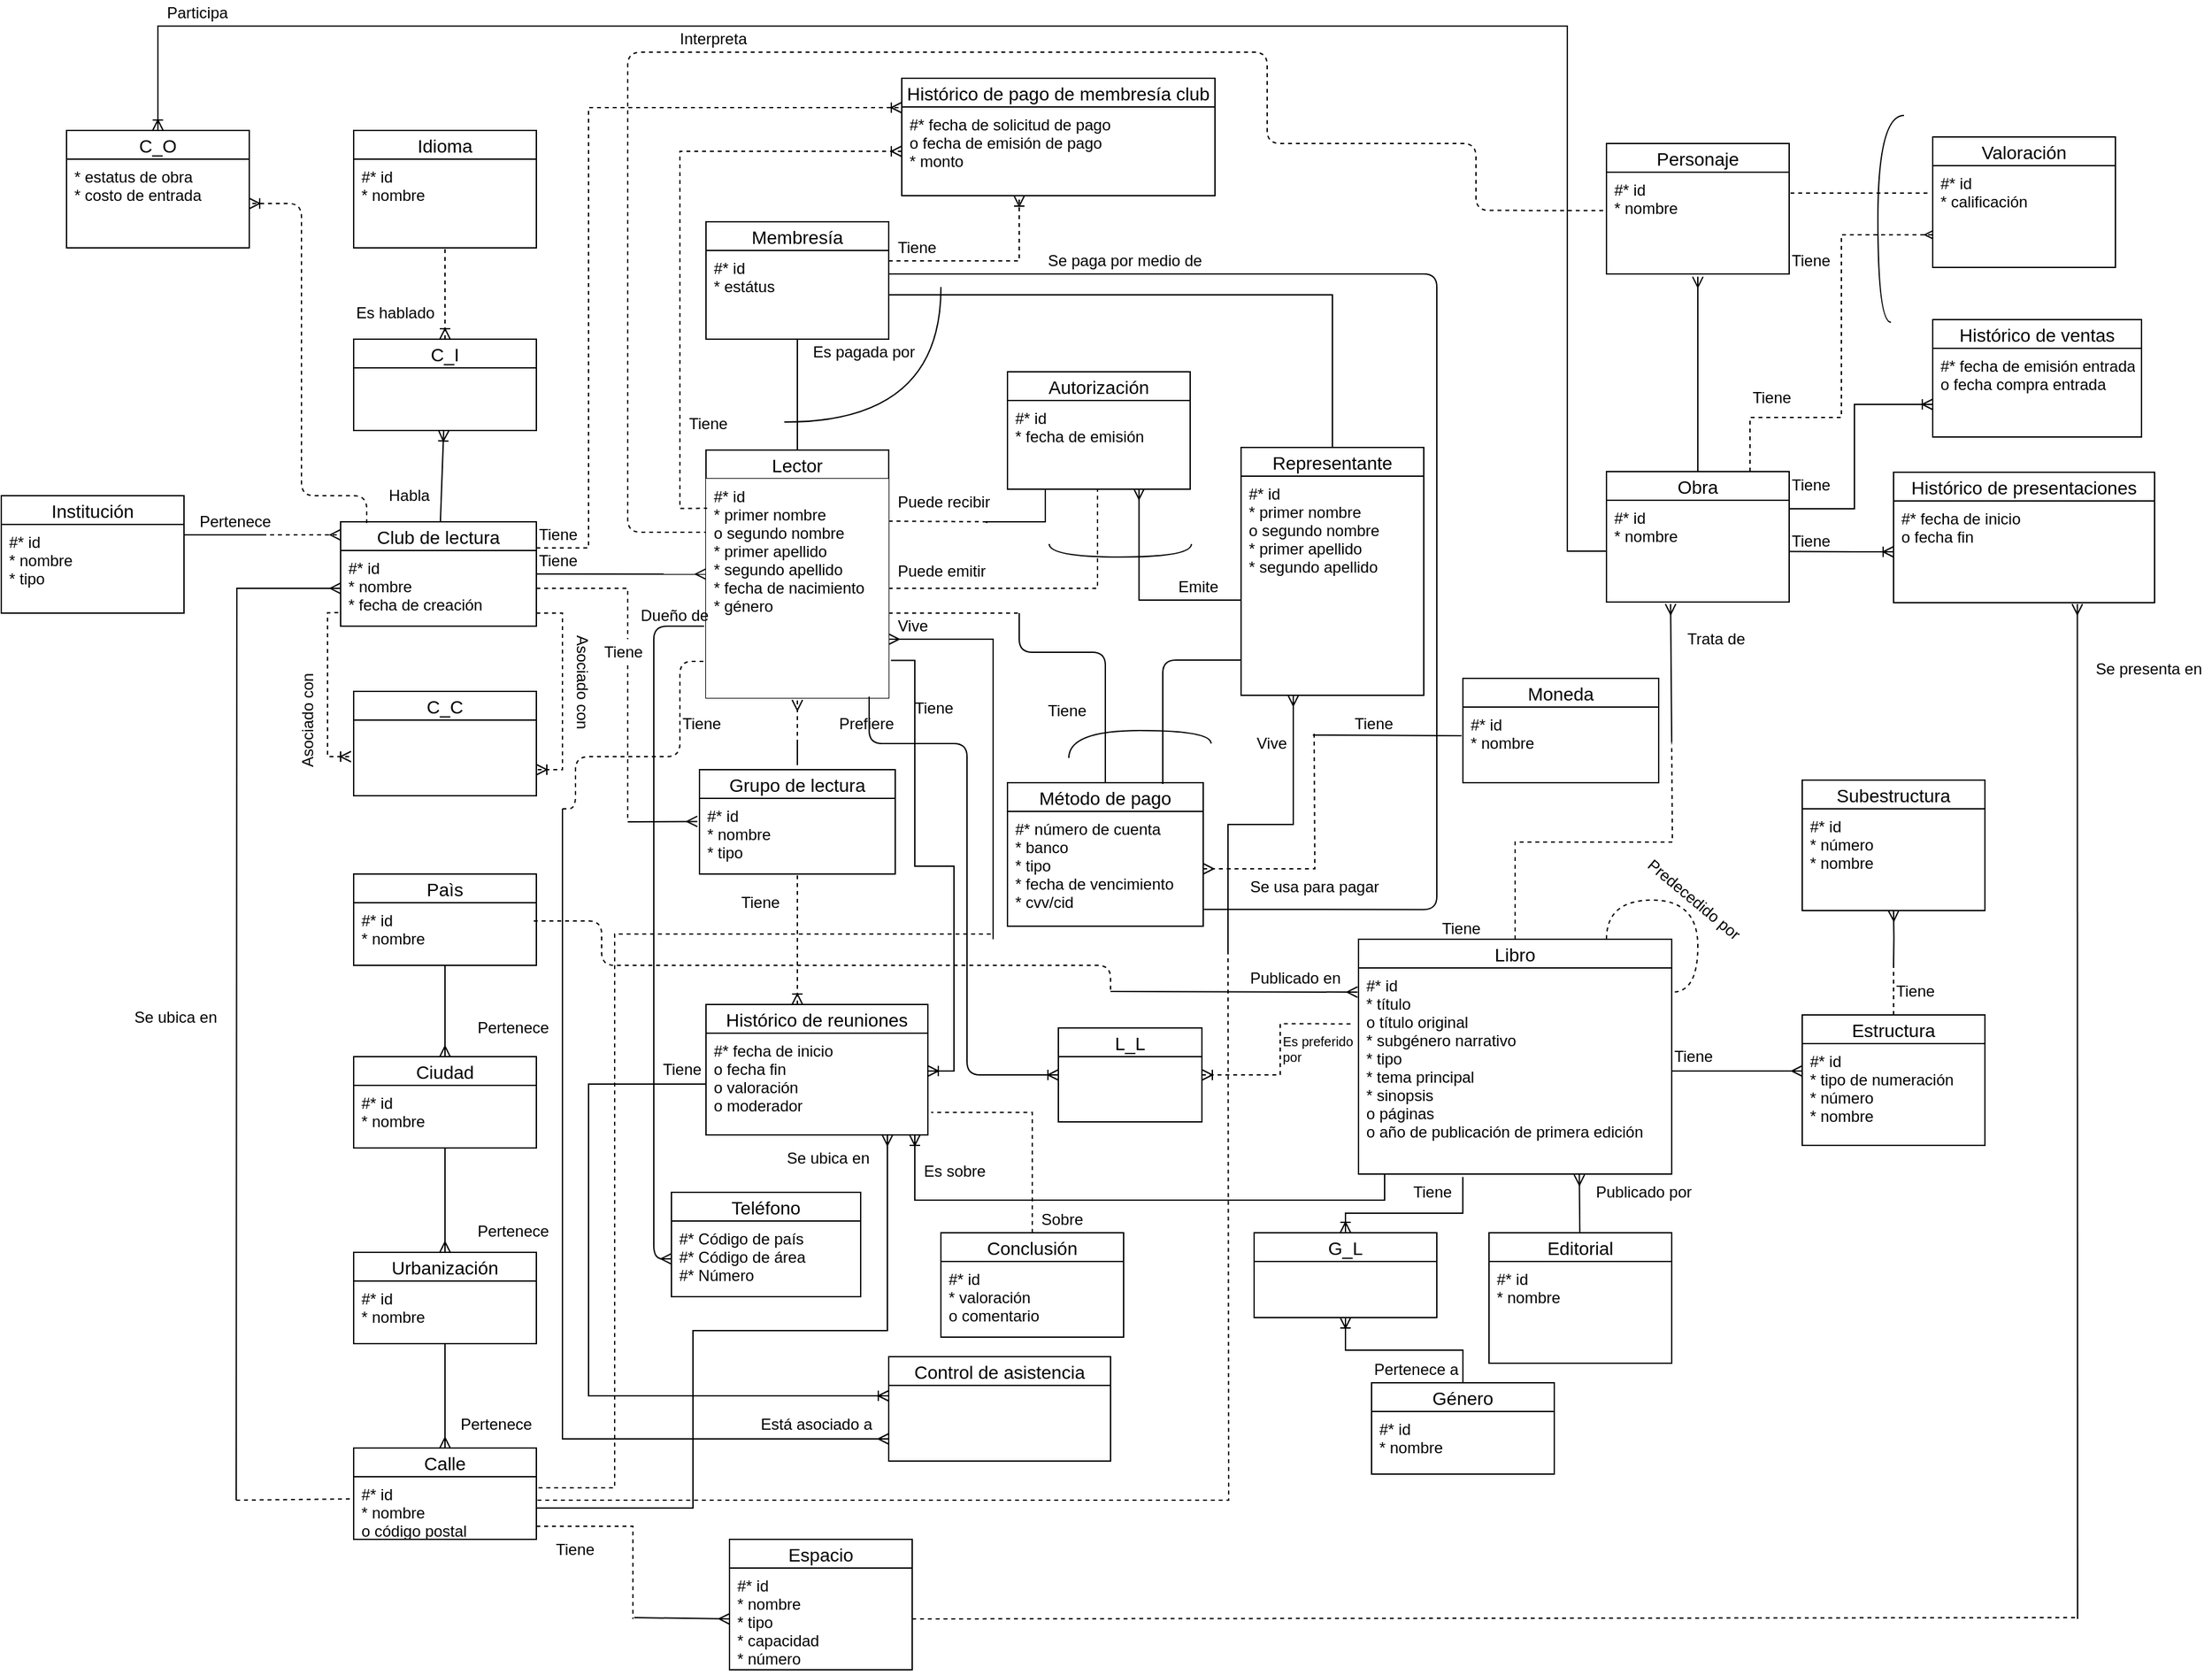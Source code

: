 <mxfile version="12.1.7" type="device" pages="1"><diagram id="DlH3Y_NX8wnxPJ1CbBNf" name="Page-1"><mxGraphModel dx="1915" dy="1797" grid="1" gridSize="10" guides="1" tooltips="1" connect="1" arrows="1" fold="1" page="1" pageScale="1" pageWidth="827" pageHeight="1169" math="0" shadow="0"><root><mxCell id="0"/><mxCell id="1" parent="0"/><mxCell id="sQQmF4ldZeJKrUhW-fq7-21" style="edgeStyle=none;rounded=0;orthogonalLoop=1;jettySize=auto;html=1;entryX=0;entryY=0.435;entryDx=0;entryDy=0;entryPerimeter=0;startArrow=none;startFill=0;endArrow=ERmany;endFill=0;" parent="1" source="sQQmF4ldZeJKrUhW-fq7-1" target="sQQmF4ldZeJKrUhW-fq7-19" edge="1"><mxGeometry relative="1" as="geometry"/></mxCell><mxCell id="sQQmF4ldZeJKrUhW-fq7-33" value="" style="edgeStyle=none;rounded=0;orthogonalLoop=1;jettySize=auto;html=1;startArrow=none;startFill=0;endArrow=ERoneToMany;endFill=0;" parent="1" source="sQQmF4ldZeJKrUhW-fq7-1" edge="1"><mxGeometry relative="1" as="geometry"><mxPoint x="239" y="-20" as="targetPoint"/></mxGeometry></mxCell><mxCell id="sQQmF4ldZeJKrUhW-fq7-93" style="edgeStyle=orthogonalEdgeStyle;rounded=0;orthogonalLoop=1;jettySize=auto;html=1;exitX=1;exitY=0.25;exitDx=0;exitDy=0;entryX=0;entryY=0.25;entryDx=0;entryDy=0;startArrow=none;startFill=0;endArrow=ERoneToMany;endFill=0;strokeColor=#000000;dashed=1;" parent="1" source="sQQmF4ldZeJKrUhW-fq7-1" target="sQQmF4ldZeJKrUhW-fq7-87" edge="1"><mxGeometry relative="1" as="geometry"><Array as="points"><mxPoint x="350" y="70"/><mxPoint x="350" y="-268"/></Array></mxGeometry></mxCell><mxCell id="sQQmF4ldZeJKrUhW-fq7-1" value="Club de lectura" style="swimlane;fontStyle=0;childLayout=stackLayout;horizontal=1;startSize=22;fillColor=none;horizontalStack=0;resizeParent=1;resizeParentMax=0;resizeLast=0;collapsible=1;marginBottom=0;swimlaneFillColor=#ffffff;align=center;fontSize=14;" parent="1" vertex="1"><mxGeometry x="160" y="50" width="150" height="80" as="geometry"/></mxCell><mxCell id="sQQmF4ldZeJKrUhW-fq7-2" value="#* id&#10;* nombre&#10;* fecha de creación&#10;" style="text;strokeColor=none;fillColor=none;spacingLeft=4;spacingRight=4;overflow=hidden;rotatable=0;points=[[0,0.5],[1,0.5]];portConstraint=eastwest;fontSize=12;" parent="sQQmF4ldZeJKrUhW-fq7-1" vertex="1"><mxGeometry y="22" width="150" height="58" as="geometry"/></mxCell><mxCell id="sQQmF4ldZeJKrUhW-fq7-6" value="Paìs" style="swimlane;fontStyle=0;childLayout=stackLayout;horizontal=1;startSize=22;fillColor=none;horizontalStack=0;resizeParent=1;resizeParentMax=0;resizeLast=0;collapsible=1;marginBottom=0;swimlaneFillColor=#ffffff;align=center;fontSize=14;" parent="1" vertex="1"><mxGeometry x="170" y="320" width="140" height="70" as="geometry"/></mxCell><mxCell id="sQQmF4ldZeJKrUhW-fq7-7" value="#* id&#10;* nombre" style="text;strokeColor=none;fillColor=none;spacingLeft=4;spacingRight=4;overflow=hidden;rotatable=0;points=[[0,0.5],[1,0.5]];portConstraint=eastwest;fontSize=12;" parent="sQQmF4ldZeJKrUhW-fq7-6" vertex="1"><mxGeometry y="22" width="140" height="48" as="geometry"/></mxCell><mxCell id="sQQmF4ldZeJKrUhW-fq7-15" value="" style="rounded=0;orthogonalLoop=1;jettySize=auto;html=1;endArrow=none;endFill=0;startArrow=ERmany;startFill=0;" parent="1" source="sQQmF4ldZeJKrUhW-fq7-8" target="sQQmF4ldZeJKrUhW-fq7-7" edge="1"><mxGeometry relative="1" as="geometry"/></mxCell><mxCell id="sQQmF4ldZeJKrUhW-fq7-8" value="Ciudad" style="swimlane;fontStyle=0;childLayout=stackLayout;horizontal=1;startSize=22;fillColor=none;horizontalStack=0;resizeParent=1;resizeParentMax=0;resizeLast=0;collapsible=1;marginBottom=0;swimlaneFillColor=#ffffff;align=center;fontSize=14;" parent="1" vertex="1"><mxGeometry x="170" y="460" width="140" height="70" as="geometry"/></mxCell><mxCell id="sQQmF4ldZeJKrUhW-fq7-9" value="#* id&#10;* nombre" style="text;strokeColor=none;fillColor=none;spacingLeft=4;spacingRight=4;overflow=hidden;rotatable=0;points=[[0,0.5],[1,0.5]];portConstraint=eastwest;fontSize=12;labelBorderColor=none;rounded=0;" parent="sQQmF4ldZeJKrUhW-fq7-8" vertex="1"><mxGeometry y="22" width="140" height="48" as="geometry"/></mxCell><mxCell id="sQQmF4ldZeJKrUhW-fq7-16" value="" style="edgeStyle=none;rounded=0;orthogonalLoop=1;jettySize=auto;html=1;startArrow=ERmany;startFill=0;endArrow=none;endFill=0;" parent="1" source="sQQmF4ldZeJKrUhW-fq7-10" target="sQQmF4ldZeJKrUhW-fq7-9" edge="1"><mxGeometry relative="1" as="geometry"/></mxCell><mxCell id="sQQmF4ldZeJKrUhW-fq7-10" value="Urbanización" style="swimlane;fontStyle=0;childLayout=stackLayout;horizontal=1;startSize=22;fillColor=none;horizontalStack=0;resizeParent=1;resizeParentMax=0;resizeLast=0;collapsible=1;marginBottom=0;swimlaneFillColor=#ffffff;align=center;fontSize=14;" parent="1" vertex="1"><mxGeometry x="170" y="610" width="140" height="70" as="geometry"/></mxCell><mxCell id="sQQmF4ldZeJKrUhW-fq7-11" value="#* id&#10;* nombre" style="text;strokeColor=none;fillColor=none;spacingLeft=4;spacingRight=4;overflow=hidden;rotatable=0;points=[[0,0.5],[1,0.5]];portConstraint=eastwest;fontSize=12;" parent="sQQmF4ldZeJKrUhW-fq7-10" vertex="1"><mxGeometry y="22" width="140" height="48" as="geometry"/></mxCell><mxCell id="sQQmF4ldZeJKrUhW-fq7-17" value="" style="edgeStyle=none;rounded=0;orthogonalLoop=1;jettySize=auto;html=1;startArrow=ERmany;startFill=0;endArrow=none;endFill=0;" parent="1" source="sQQmF4ldZeJKrUhW-fq7-12" target="sQQmF4ldZeJKrUhW-fq7-11" edge="1"><mxGeometry relative="1" as="geometry"/></mxCell><mxCell id="sQQmF4ldZeJKrUhW-fq7-12" value="Calle" style="swimlane;fontStyle=0;childLayout=stackLayout;horizontal=1;startSize=22;fillColor=none;horizontalStack=0;resizeParent=1;resizeParentMax=0;resizeLast=0;collapsible=1;marginBottom=0;swimlaneFillColor=#ffffff;align=center;fontSize=14;" parent="1" vertex="1"><mxGeometry x="170" y="760" width="140" height="70" as="geometry"/></mxCell><mxCell id="sQQmF4ldZeJKrUhW-fq7-13" value="#* id&#10;* nombre&#10;o código postal&#10;" style="text;strokeColor=none;fillColor=none;spacingLeft=4;spacingRight=4;overflow=hidden;rotatable=0;points=[[0,0.5],[1,0.5]];portConstraint=eastwest;fontSize=12;" parent="sQQmF4ldZeJKrUhW-fq7-12" vertex="1"><mxGeometry y="22" width="140" height="48" as="geometry"/></mxCell><mxCell id="sQQmF4ldZeJKrUhW-fq7-18" value="Lector" style="swimlane;fontStyle=0;childLayout=stackLayout;horizontal=1;startSize=22;fillColor=none;horizontalStack=0;resizeParent=1;resizeParentMax=0;resizeLast=0;collapsible=1;marginBottom=0;swimlaneFillColor=#ffffff;align=center;fontSize=14;" parent="1" vertex="1"><mxGeometry x="440" y="-5" width="140" height="190" as="geometry"/></mxCell><mxCell id="sQQmF4ldZeJKrUhW-fq7-19" value="#* id&#10;* primer nombre&#10;o segundo nombre&#10;* primer apellido&#10;* segundo apellido&#10;* fecha de nacimiento&#10;* género&#10;" style="text;strokeColor=none;fillColor=#ffffff;spacingLeft=4;spacingRight=4;overflow=hidden;rotatable=0;points=[[0,0.5],[1,0.5]];portConstraint=eastwest;fontSize=12;" parent="sQQmF4ldZeJKrUhW-fq7-18" vertex="1"><mxGeometry y="22" width="140" height="168" as="geometry"/></mxCell><mxCell id="sQQmF4ldZeJKrUhW-fq7-22" style="edgeStyle=none;rounded=0;orthogonalLoop=1;jettySize=auto;html=1;exitX=0.5;exitY=0;exitDx=0;exitDy=0;startArrow=none;startFill=0;endArrow=ERmany;endFill=0;" parent="1" source="sQQmF4ldZeJKrUhW-fq7-18" target="sQQmF4ldZeJKrUhW-fq7-18" edge="1"><mxGeometry relative="1" as="geometry"/></mxCell><mxCell id="sQQmF4ldZeJKrUhW-fq7-24" value="Institución" style="swimlane;fontStyle=0;childLayout=stackLayout;horizontal=1;startSize=22;fillColor=none;horizontalStack=0;resizeParent=1;resizeParentMax=0;resizeLast=0;collapsible=1;marginBottom=0;swimlaneFillColor=#ffffff;align=center;fontSize=14;" parent="1" vertex="1"><mxGeometry x="-100" y="30" width="140" height="90" as="geometry"/></mxCell><mxCell id="sQQmF4ldZeJKrUhW-fq7-25" value="#* id&#10;* nombre&#10;* tipo&#10;" style="text;strokeColor=none;fillColor=none;spacingLeft=4;spacingRight=4;overflow=hidden;rotatable=0;points=[[0,0.5],[1,0.5]];portConstraint=eastwest;fontSize=12;" parent="sQQmF4ldZeJKrUhW-fq7-24" vertex="1"><mxGeometry y="22" width="140" height="68" as="geometry"/></mxCell><mxCell id="sQQmF4ldZeJKrUhW-fq7-29" value="" style="endArrow=ERmany;dashed=1;html=1;endFill=0;" parent="1" edge="1"><mxGeometry width="50" height="50" relative="1" as="geometry"><mxPoint x="100" y="60" as="sourcePoint"/><mxPoint x="160" y="60" as="targetPoint"/></mxGeometry></mxCell><mxCell id="sQQmF4ldZeJKrUhW-fq7-30" value="" style="endArrow=none;html=1;" parent="1" edge="1"><mxGeometry width="50" height="50" relative="1" as="geometry"><mxPoint x="40" y="60" as="sourcePoint"/><mxPoint x="100" y="60" as="targetPoint"/></mxGeometry></mxCell><mxCell id="sQQmF4ldZeJKrUhW-fq7-36" value="" style="edgeStyle=none;rounded=0;orthogonalLoop=1;jettySize=auto;html=1;startArrow=ERoneToMany;startFill=0;endArrow=none;endFill=0;dashed=1;" parent="1" source="sQQmF4ldZeJKrUhW-fq7-31" target="sQQmF4ldZeJKrUhW-fq7-35" edge="1"><mxGeometry relative="1" as="geometry"/></mxCell><mxCell id="sQQmF4ldZeJKrUhW-fq7-31" value="C_I" style="swimlane;fontStyle=0;childLayout=stackLayout;horizontal=1;startSize=22;fillColor=none;horizontalStack=0;resizeParent=1;resizeParentMax=0;resizeLast=0;collapsible=1;marginBottom=0;swimlaneFillColor=#ffffff;align=center;fontSize=14;" parent="1" vertex="1"><mxGeometry x="170" y="-90" width="140" height="70" as="geometry"/></mxCell><mxCell id="sQQmF4ldZeJKrUhW-fq7-34" value="Idioma" style="swimlane;fontStyle=0;childLayout=stackLayout;horizontal=1;startSize=22;fillColor=none;horizontalStack=0;resizeParent=1;resizeParentMax=0;resizeLast=0;collapsible=1;marginBottom=0;swimlaneFillColor=#ffffff;align=center;fontSize=14;" parent="1" vertex="1"><mxGeometry x="170" y="-250" width="140" height="90" as="geometry"/></mxCell><mxCell id="sQQmF4ldZeJKrUhW-fq7-35" value="#* id&#10;* nombre&#10;" style="text;strokeColor=none;fillColor=none;spacingLeft=4;spacingRight=4;overflow=hidden;rotatable=0;points=[[0,0.5],[1,0.5]];portConstraint=eastwest;fontSize=12;" parent="sQQmF4ldZeJKrUhW-fq7-34" vertex="1"><mxGeometry y="22" width="140" height="68" as="geometry"/></mxCell><mxCell id="sQQmF4ldZeJKrUhW-fq7-37" value="C_C" style="swimlane;fontStyle=0;childLayout=stackLayout;horizontal=1;startSize=22;fillColor=none;horizontalStack=0;resizeParent=1;resizeParentMax=0;resizeLast=0;collapsible=1;marginBottom=0;swimlaneFillColor=#ffffff;align=center;fontSize=14;" parent="1" vertex="1"><mxGeometry x="170" y="180" width="140" height="80" as="geometry"/></mxCell><mxCell id="sQQmF4ldZeJKrUhW-fq7-39" style="edgeStyle=orthogonalEdgeStyle;rounded=0;orthogonalLoop=1;jettySize=auto;html=1;dashed=1;startArrow=none;startFill=0;endArrow=ERoneToMany;endFill=0;exitX=-0.012;exitY=0.822;exitDx=0;exitDy=0;exitPerimeter=0;strokeColor=#000000;" parent="1" source="sQQmF4ldZeJKrUhW-fq7-2" edge="1"><mxGeometry relative="1" as="geometry"><mxPoint x="168" y="230" as="targetPoint"/><Array as="points"><mxPoint x="150" y="120"/><mxPoint x="150" y="230"/></Array></mxGeometry></mxCell><mxCell id="sQQmF4ldZeJKrUhW-fq7-40" style="edgeStyle=orthogonalEdgeStyle;rounded=0;orthogonalLoop=1;jettySize=auto;html=1;dashed=1;startArrow=none;startFill=0;endArrow=ERoneToMany;endFill=0;strokeColor=#000000;entryX=1;entryY=0.75;entryDx=0;entryDy=0;" parent="1" source="sQQmF4ldZeJKrUhW-fq7-2" target="sQQmF4ldZeJKrUhW-fq7-37" edge="1"><mxGeometry relative="1" as="geometry"><mxPoint x="350" y="240.0" as="targetPoint"/><Array as="points"><mxPoint x="330" y="120"/><mxPoint x="330" y="240"/></Array></mxGeometry></mxCell><mxCell id="sQQmF4ldZeJKrUhW-fq7-41" style="edgeStyle=orthogonalEdgeStyle;rounded=0;orthogonalLoop=1;jettySize=auto;html=1;startArrow=ERmany;startFill=0;endArrow=none;endFill=0;strokeColor=#000000;" parent="1" source="sQQmF4ldZeJKrUhW-fq7-2" edge="1"><mxGeometry relative="1" as="geometry"><mxPoint x="80" y="800" as="targetPoint"/></mxGeometry></mxCell><mxCell id="sQQmF4ldZeJKrUhW-fq7-42" value="" style="endArrow=none;dashed=1;html=1;strokeColor=#000000;" parent="1" edge="1"><mxGeometry width="50" height="50" relative="1" as="geometry"><mxPoint x="80" y="800" as="sourcePoint"/><mxPoint x="170" y="799" as="targetPoint"/></mxGeometry></mxCell><mxCell id="sQQmF4ldZeJKrUhW-fq7-43" value="Grupo de lectura" style="swimlane;fontStyle=0;childLayout=stackLayout;horizontal=1;startSize=22;fillColor=none;horizontalStack=0;resizeParent=1;resizeParentMax=0;resizeLast=0;collapsible=1;marginBottom=0;swimlaneFillColor=#ffffff;align=center;fontSize=14;" parent="1" vertex="1"><mxGeometry x="435" y="240" width="150" height="80" as="geometry"/></mxCell><mxCell id="sQQmF4ldZeJKrUhW-fq7-44" value="#* id&#10;* nombre&#10;* tipo&#10;" style="text;strokeColor=none;fillColor=none;spacingLeft=4;spacingRight=4;overflow=hidden;rotatable=0;points=[[0,0.5],[1,0.5]];portConstraint=eastwest;fontSize=12;" parent="sQQmF4ldZeJKrUhW-fq7-43" vertex="1"><mxGeometry y="22" width="150" height="58" as="geometry"/></mxCell><mxCell id="sQQmF4ldZeJKrUhW-fq7-45" style="edgeStyle=orthogonalEdgeStyle;rounded=0;orthogonalLoop=1;jettySize=auto;html=1;startArrow=none;startFill=0;endArrow=none;endFill=0;strokeColor=#000000;dashed=1;" parent="1" source="sQQmF4ldZeJKrUhW-fq7-64" edge="1"><mxGeometry relative="1" as="geometry"><mxPoint x="380" y="280.0" as="targetPoint"/></mxGeometry></mxCell><mxCell id="sQQmF4ldZeJKrUhW-fq7-47" style="rounded=0;orthogonalLoop=1;jettySize=auto;html=1;startArrow=ERmany;startFill=0;endArrow=none;endFill=0;strokeColor=#000000;exitX=-0.011;exitY=0.305;exitDx=0;exitDy=0;exitPerimeter=0;" parent="1" source="sQQmF4ldZeJKrUhW-fq7-44" edge="1"><mxGeometry relative="1" as="geometry"><mxPoint x="380" y="280.0" as="targetPoint"/></mxGeometry></mxCell><mxCell id="sQQmF4ldZeJKrUhW-fq7-55" style="edgeStyle=orthogonalEdgeStyle;rounded=0;orthogonalLoop=1;jettySize=auto;html=1;startArrow=ERmany;startFill=0;endArrow=none;endFill=0;strokeColor=#000000;" parent="1" source="sQQmF4ldZeJKrUhW-fq7-48" edge="1"><mxGeometry relative="1" as="geometry"><mxPoint x="840" y="380.0" as="targetPoint"/><Array as="points"><mxPoint x="890" y="282"/><mxPoint x="840" y="282"/></Array></mxGeometry></mxCell><mxCell id="sQQmF4ldZeJKrUhW-fq7-59" style="edgeStyle=orthogonalEdgeStyle;rounded=0;orthogonalLoop=1;jettySize=auto;html=1;entryX=1;entryY=0.5;entryDx=0;entryDy=0;startArrow=none;startFill=0;endArrow=none;endFill=0;strokeColor=#000000;" parent="1" source="sQQmF4ldZeJKrUhW-fq7-48" target="sQQmF4ldZeJKrUhW-fq7-57" edge="1"><mxGeometry relative="1" as="geometry"/></mxCell><mxCell id="sQQmF4ldZeJKrUhW-fq7-48" value="Representante" style="swimlane;fontStyle=0;childLayout=stackLayout;horizontal=1;startSize=22;fillColor=none;horizontalStack=0;resizeParent=1;resizeParentMax=0;resizeLast=0;collapsible=1;marginBottom=0;swimlaneFillColor=#ffffff;align=center;fontSize=14;" parent="1" vertex="1"><mxGeometry x="850" y="-7" width="140" height="190" as="geometry"/></mxCell><mxCell id="sQQmF4ldZeJKrUhW-fq7-49" value="#* id&#10;* primer nombre&#10;o segundo nombre&#10;* primer apellido&#10;* segundo apellido&#10;" style="text;strokeColor=none;fillColor=none;spacingLeft=4;spacingRight=4;overflow=hidden;rotatable=0;points=[[0,0.5],[1,0.5]];portConstraint=eastwest;fontSize=12;" parent="sQQmF4ldZeJKrUhW-fq7-48" vertex="1"><mxGeometry y="22" width="140" height="168" as="geometry"/></mxCell><mxCell id="sQQmF4ldZeJKrUhW-fq7-50" value="Autorización" style="swimlane;fontStyle=0;childLayout=stackLayout;horizontal=1;startSize=22;fillColor=none;horizontalStack=0;resizeParent=1;resizeParentMax=0;resizeLast=0;collapsible=1;marginBottom=0;swimlaneFillColor=#ffffff;align=center;fontSize=14;" parent="1" vertex="1"><mxGeometry x="671" y="-65" width="140" height="90" as="geometry"/></mxCell><mxCell id="sQQmF4ldZeJKrUhW-fq7-51" value="#* id&#10;* fecha de emisión&#10;" style="text;strokeColor=none;fillColor=none;spacingLeft=4;spacingRight=4;overflow=hidden;rotatable=0;points=[[0,0.5],[1,0.5]];portConstraint=eastwest;fontSize=12;" parent="sQQmF4ldZeJKrUhW-fq7-50" vertex="1"><mxGeometry y="22" width="140" height="68" as="geometry"/></mxCell><mxCell id="sQQmF4ldZeJKrUhW-fq7-52" style="edgeStyle=orthogonalEdgeStyle;rounded=0;orthogonalLoop=1;jettySize=auto;html=1;startArrow=ERmany;startFill=0;endArrow=none;endFill=0;strokeColor=#000000;" parent="1" source="sQQmF4ldZeJKrUhW-fq7-19" edge="1"><mxGeometry relative="1" as="geometry"><mxPoint x="660" y="370" as="targetPoint"/><Array as="points"><mxPoint x="660" y="140"/><mxPoint x="660" y="370"/></Array></mxGeometry></mxCell><mxCell id="sQQmF4ldZeJKrUhW-fq7-53" style="edgeStyle=orthogonalEdgeStyle;rounded=0;orthogonalLoop=1;jettySize=auto;html=1;startArrow=none;startFill=0;endArrow=none;endFill=0;strokeColor=#000000;dashed=1;exitX=1.012;exitY=0.177;exitDx=0;exitDy=0;exitPerimeter=0;" parent="1" source="sQQmF4ldZeJKrUhW-fq7-13" edge="1"><mxGeometry relative="1" as="geometry"><mxPoint x="660" y="366" as="targetPoint"/><Array as="points"><mxPoint x="370" y="791"/><mxPoint x="370" y="366"/></Array></mxGeometry></mxCell><mxCell id="sQQmF4ldZeJKrUhW-fq7-54" style="rounded=0;orthogonalLoop=1;jettySize=auto;html=1;startArrow=none;startFill=0;endArrow=none;endFill=0;strokeColor=#000000;dashed=1;exitX=1.006;exitY=0.375;exitDx=0;exitDy=0;exitPerimeter=0;edgeStyle=orthogonalEdgeStyle;" parent="1" source="sQQmF4ldZeJKrUhW-fq7-13" edge="1"><mxGeometry relative="1" as="geometry"><mxPoint x="840" y="380" as="targetPoint"/><mxPoint x="320" y="380.333" as="sourcePoint"/></mxGeometry></mxCell><mxCell id="sQQmF4ldZeJKrUhW-fq7-58" style="edgeStyle=none;rounded=0;orthogonalLoop=1;jettySize=auto;html=1;entryX=0.5;entryY=0;entryDx=0;entryDy=0;startArrow=none;startFill=0;endArrow=none;endFill=0;strokeColor=#000000;" parent="1" source="sQQmF4ldZeJKrUhW-fq7-56" target="sQQmF4ldZeJKrUhW-fq7-18" edge="1"><mxGeometry relative="1" as="geometry"/></mxCell><mxCell id="sQQmF4ldZeJKrUhW-fq7-56" value="Membresía" style="swimlane;fontStyle=0;childLayout=stackLayout;horizontal=1;startSize=22;fillColor=none;horizontalStack=0;resizeParent=1;resizeParentMax=0;resizeLast=0;collapsible=1;marginBottom=0;swimlaneFillColor=#ffffff;align=center;fontSize=14;" parent="1" vertex="1"><mxGeometry x="440" y="-180" width="140" height="90" as="geometry"/></mxCell><mxCell id="sQQmF4ldZeJKrUhW-fq7-57" value="#* id&#10;* estátus&#10;&#10;" style="text;strokeColor=none;fillColor=none;spacingLeft=4;spacingRight=4;overflow=hidden;rotatable=0;points=[[0,0.5],[1,0.5]];portConstraint=eastwest;fontSize=12;" parent="sQQmF4ldZeJKrUhW-fq7-56" vertex="1"><mxGeometry y="22" width="140" height="68" as="geometry"/></mxCell><mxCell id="sQQmF4ldZeJKrUhW-fq7-60" value="" style="endArrow=none;html=1;strokeColor=#000000;edgeStyle=orthogonalEdgeStyle;curved=1;" parent="1" edge="1"><mxGeometry width="50" height="50" relative="1" as="geometry"><mxPoint x="500" y="-26.5" as="sourcePoint"/><mxPoint x="620" y="-130" as="targetPoint"/></mxGeometry></mxCell><mxCell id="sQQmF4ldZeJKrUhW-fq7-61" value="Pertenece" style="text;html=1;resizable=0;points=[];autosize=1;align=left;verticalAlign=top;spacingTop=-4;" parent="1" vertex="1"><mxGeometry x="50" y="40" width="70" height="20" as="geometry"/></mxCell><mxCell id="sQQmF4ldZeJKrUhW-fq7-62" value="Asociado con" style="text;html=1;resizable=0;points=[];autosize=1;align=left;verticalAlign=top;spacingTop=-4;rotation=-90;" parent="1" vertex="1"><mxGeometry x="90" y="185" width="90" height="20" as="geometry"/></mxCell><mxCell id="sQQmF4ldZeJKrUhW-fq7-63" value="Asociado con" style="text;html=1;resizable=0;points=[];autosize=1;align=left;verticalAlign=top;spacingTop=-4;rotation=90;" parent="1" vertex="1"><mxGeometry x="300" y="170" width="90" height="20" as="geometry"/></mxCell><mxCell id="sQQmF4ldZeJKrUhW-fq7-65" value="Tiene" style="text;html=1;resizable=0;points=[];autosize=1;align=left;verticalAlign=top;spacingTop=-4;" parent="1" vertex="1"><mxGeometry x="310" y="70" width="40" height="20" as="geometry"/></mxCell><mxCell id="sQQmF4ldZeJKrUhW-fq7-67" value="Habla" style="text;html=1;resizable=0;points=[];autosize=1;align=left;verticalAlign=top;spacingTop=-4;" parent="1" vertex="1"><mxGeometry x="195" y="20" width="50" height="20" as="geometry"/></mxCell><mxCell id="sQQmF4ldZeJKrUhW-fq7-68" value="Es hablado" style="text;html=1;resizable=0;points=[];autosize=1;align=left;verticalAlign=top;spacingTop=-4;" parent="1" vertex="1"><mxGeometry x="170" y="-120" width="70" height="20" as="geometry"/></mxCell><mxCell id="sQQmF4ldZeJKrUhW-fq7-69" value="Se ubica en" style="text;html=1;resizable=0;points=[];autosize=1;align=left;verticalAlign=top;spacingTop=-4;" parent="1" vertex="1"><mxGeometry y="420" width="80" height="20" as="geometry"/></mxCell><mxCell id="sQQmF4ldZeJKrUhW-fq7-70" value="Vive" style="text;html=1;resizable=0;points=[];autosize=1;align=left;verticalAlign=top;spacingTop=-4;" parent="1" vertex="1"><mxGeometry x="585" y="120" width="40" height="20" as="geometry"/></mxCell><mxCell id="sQQmF4ldZeJKrUhW-fq7-71" value="Vive" style="text;html=1;resizable=0;points=[];autosize=1;align=left;verticalAlign=top;spacingTop=-4;" parent="1" vertex="1"><mxGeometry x="860" y="210" width="40" height="20" as="geometry"/></mxCell><mxCell id="sQQmF4ldZeJKrUhW-fq7-72" value="Es pagada por" style="text;html=1;resizable=0;points=[];autosize=1;align=left;verticalAlign=top;spacingTop=-4;" parent="1" vertex="1"><mxGeometry x="520" y="-90" width="90" height="20" as="geometry"/></mxCell><mxCell id="sQQmF4ldZeJKrUhW-fq7-74" value="Pertenece" style="text;html=1;resizable=0;points=[];autosize=1;align=left;verticalAlign=top;spacingTop=-4;" parent="1" vertex="1"><mxGeometry x="263" y="428" width="70" height="20" as="geometry"/></mxCell><mxCell id="sQQmF4ldZeJKrUhW-fq7-75" value="Pertenece" style="text;html=1;resizable=0;points=[];autosize=1;align=left;verticalAlign=top;spacingTop=-4;" parent="1" vertex="1"><mxGeometry x="263" y="584" width="70" height="20" as="geometry"/></mxCell><mxCell id="sQQmF4ldZeJKrUhW-fq7-76" value="Pertenece" style="text;html=1;resizable=0;points=[];autosize=1;align=left;verticalAlign=top;spacingTop=-4;" parent="1" vertex="1"><mxGeometry x="250" y="731.5" width="70" height="20" as="geometry"/></mxCell><mxCell id="sQQmF4ldZeJKrUhW-fq7-77" value="" style="endArrow=none;dashed=1;html=1;strokeColor=#000000;" parent="1" edge="1"><mxGeometry width="50" height="50" relative="1" as="geometry"><mxPoint x="580" y="49.5" as="sourcePoint"/><mxPoint x="660" y="50" as="targetPoint"/></mxGeometry></mxCell><mxCell id="sQQmF4ldZeJKrUhW-fq7-80" style="edgeStyle=orthogonalEdgeStyle;rounded=0;orthogonalLoop=1;jettySize=auto;html=1;startArrow=none;startFill=0;endArrow=ERmany;endFill=0;strokeColor=#000000;entryX=0.72;entryY=0.995;entryDx=0;entryDy=0;entryPerimeter=0;" parent="1" source="sQQmF4ldZeJKrUhW-fq7-49" target="sQQmF4ldZeJKrUhW-fq7-51" edge="1"><mxGeometry relative="1" as="geometry"><mxPoint x="720" y="101" as="targetPoint"/><Array as="points"><mxPoint x="772" y="110"/></Array></mxGeometry></mxCell><mxCell id="sQQmF4ldZeJKrUhW-fq7-82" value="Puede recibir" style="text;html=1;resizable=0;points=[];autosize=1;align=left;verticalAlign=top;spacingTop=-4;" parent="1" vertex="1"><mxGeometry x="585" y="25" width="90" height="20" as="geometry"/></mxCell><mxCell id="sQQmF4ldZeJKrUhW-fq7-83" value="Emite" style="text;html=1;resizable=0;points=[];autosize=1;align=left;verticalAlign=top;spacingTop=-4;" parent="1" vertex="1"><mxGeometry x="800" y="90" width="50" height="20" as="geometry"/></mxCell><mxCell id="sQQmF4ldZeJKrUhW-fq7-87" value="Histórico de pago de membresía club" style="swimlane;fontStyle=0;childLayout=stackLayout;horizontal=1;startSize=22;fillColor=none;horizontalStack=0;resizeParent=1;resizeParentMax=0;resizeLast=0;collapsible=1;marginBottom=0;swimlaneFillColor=#ffffff;align=center;fontSize=14;" parent="1" vertex="1"><mxGeometry x="590" y="-290" width="240" height="90" as="geometry"/></mxCell><mxCell id="sQQmF4ldZeJKrUhW-fq7-88" value="#* fecha de solicitud de pago&#10;o fecha de emisión de pago&#10;* monto&#10;" style="text;strokeColor=none;fillColor=none;spacingLeft=4;spacingRight=4;overflow=hidden;rotatable=0;points=[[0,0.5],[1,0.5]];portConstraint=eastwest;fontSize=12;" parent="sQQmF4ldZeJKrUhW-fq7-87" vertex="1"><mxGeometry y="22" width="240" height="68" as="geometry"/></mxCell><mxCell id="sQQmF4ldZeJKrUhW-fq7-92" style="edgeStyle=orthogonalEdgeStyle;rounded=0;orthogonalLoop=1;jettySize=auto;html=1;entryX=0.006;entryY=0.135;entryDx=0;entryDy=0;entryPerimeter=0;startArrow=ERoneToMany;startFill=0;endArrow=none;endFill=0;strokeColor=#000000;dashed=1;" parent="1" source="sQQmF4ldZeJKrUhW-fq7-88" target="sQQmF4ldZeJKrUhW-fq7-19" edge="1"><mxGeometry relative="1" as="geometry"/></mxCell><mxCell id="sQQmF4ldZeJKrUhW-fq7-94" value="Tiene" style="text;html=1;resizable=0;points=[];autosize=1;align=left;verticalAlign=top;spacingTop=-4;" parent="1" vertex="1"><mxGeometry x="425" y="-35" width="40" height="20" as="geometry"/></mxCell><mxCell id="sQQmF4ldZeJKrUhW-fq7-95" value="Tiene" style="text;html=1;resizable=0;points=[];autosize=1;align=left;verticalAlign=top;spacingTop=-4;" parent="1" vertex="1"><mxGeometry x="310" y="50" width="40" height="20" as="geometry"/></mxCell><mxCell id="sQQmF4ldZeJKrUhW-fq7-64" value="Tiene" style="text;html=1;resizable=0;points=[];autosize=1;align=left;verticalAlign=top;spacingTop=-4;" parent="1" vertex="1"><mxGeometry x="360" y="140" width="40" height="20" as="geometry"/></mxCell><mxCell id="sQQmF4ldZeJKrUhW-fq7-96" style="edgeStyle=orthogonalEdgeStyle;rounded=0;orthogonalLoop=1;jettySize=auto;html=1;startArrow=none;startFill=0;endArrow=none;endFill=0;strokeColor=#000000;dashed=1;" parent="1" source="sQQmF4ldZeJKrUhW-fq7-2" target="sQQmF4ldZeJKrUhW-fq7-64" edge="1"><mxGeometry relative="1" as="geometry"><mxPoint x="380" y="280.0" as="targetPoint"/><mxPoint x="310" y="101.333" as="sourcePoint"/></mxGeometry></mxCell><mxCell id="sQQmF4ldZeJKrUhW-fq7-103" style="edgeStyle=orthogonalEdgeStyle;rounded=0;orthogonalLoop=1;jettySize=auto;html=1;dashed=1;startArrow=none;startFill=0;endArrow=ERoneToMany;endFill=0;strokeColor=#000000;entryX=0.375;entryY=1;entryDx=0;entryDy=0;entryPerimeter=0;" parent="1" source="sQQmF4ldZeJKrUhW-fq7-57" target="sQQmF4ldZeJKrUhW-fq7-88" edge="1"><mxGeometry relative="1" as="geometry"><mxPoint x="680" y="-190" as="targetPoint"/><Array as="points"><mxPoint x="680" y="-150"/></Array></mxGeometry></mxCell><mxCell id="sQQmF4ldZeJKrUhW-fq7-104" value="Tiene" style="text;html=1;resizable=0;points=[];autosize=1;align=left;verticalAlign=top;spacingTop=-4;" parent="1" vertex="1"><mxGeometry x="585" y="-170" width="40" height="20" as="geometry"/></mxCell><mxCell id="sQQmF4ldZeJKrUhW-fq7-105" value="Método de pago" style="swimlane;fontStyle=0;childLayout=stackLayout;horizontal=1;startSize=22;fillColor=none;horizontalStack=0;resizeParent=1;resizeParentMax=0;resizeLast=0;collapsible=1;marginBottom=0;swimlaneFillColor=#ffffff;align=center;fontSize=14;" parent="1" vertex="1"><mxGeometry x="671" y="250" width="150" height="110" as="geometry"/></mxCell><mxCell id="sQQmF4ldZeJKrUhW-fq7-109" value="" style="endArrow=none;html=1;strokeColor=#000000;edgeStyle=orthogonalEdgeStyle;" parent="sQQmF4ldZeJKrUhW-fq7-105" source="sQQmF4ldZeJKrUhW-fq7-105" edge="1"><mxGeometry width="50" height="50" relative="1" as="geometry"><mxPoint x="15" y="-2" as="sourcePoint"/><mxPoint x="9" y="-130" as="targetPoint"/><Array as="points"><mxPoint x="75" y="-100"/><mxPoint x="9" y="-100"/></Array></mxGeometry></mxCell><mxCell id="sQQmF4ldZeJKrUhW-fq7-106" value="#* número de cuenta&#10;* banco&#10;* tipo&#10;* fecha de vencimiento&#10;* cvv/cid&#10;" style="text;strokeColor=none;fillColor=none;spacingLeft=4;spacingRight=4;overflow=hidden;rotatable=0;points=[[0,0.5],[1,0.5]];portConstraint=eastwest;fontSize=12;" parent="sQQmF4ldZeJKrUhW-fq7-105" vertex="1"><mxGeometry y="22" width="150" height="88" as="geometry"/></mxCell><mxCell id="sQQmF4ldZeJKrUhW-fq7-111" value="" style="endArrow=none;html=1;strokeColor=#000000;edgeStyle=orthogonalEdgeStyle;curved=1;" parent="sQQmF4ldZeJKrUhW-fq7-105" edge="1"><mxGeometry width="50" height="50" relative="1" as="geometry"><mxPoint x="47" y="-19" as="sourcePoint"/><mxPoint x="156" y="-30" as="targetPoint"/><Array as="points"><mxPoint x="47" y="-40"/><mxPoint x="156" y="-40"/></Array></mxGeometry></mxCell><mxCell id="sQQmF4ldZeJKrUhW-fq7-108" value="" style="endArrow=none;html=1;dashed=1;strokeColor=#000000;exitX=1;exitY=0.613;exitDx=0;exitDy=0;exitPerimeter=0;" parent="1" source="sQQmF4ldZeJKrUhW-fq7-19" edge="1"><mxGeometry width="50" height="50" relative="1" as="geometry"><mxPoint x="580" y="156.5" as="sourcePoint"/><mxPoint x="680" y="120" as="targetPoint"/></mxGeometry></mxCell><mxCell id="sQQmF4ldZeJKrUhW-fq7-110" value="" style="endArrow=none;html=1;strokeColor=#000000;edgeStyle=orthogonalEdgeStyle;" parent="1" target="sQQmF4ldZeJKrUhW-fq7-49" edge="1"><mxGeometry width="50" height="50" relative="1" as="geometry"><mxPoint x="790" y="251" as="sourcePoint"/><mxPoint x="770" y="156" as="targetPoint"/><Array as="points"><mxPoint x="790" y="251"/><mxPoint x="790" y="156"/></Array></mxGeometry></mxCell><mxCell id="sQQmF4ldZeJKrUhW-fq7-112" value="Tiene" style="text;html=1;resizable=0;points=[];autosize=1;align=left;verticalAlign=top;spacingTop=-4;" parent="1" vertex="1"><mxGeometry x="700" y="185" width="40" height="20" as="geometry"/></mxCell><mxCell id="sQQmF4ldZeJKrUhW-fq7-113" value="" style="endArrow=none;html=1;strokeColor=#000000;edgeStyle=orthogonalEdgeStyle;entryX=1.004;entryY=0.854;entryDx=0;entryDy=0;entryPerimeter=0;" parent="1" target="sQQmF4ldZeJKrUhW-fq7-106" edge="1"><mxGeometry width="50" height="50" relative="1" as="geometry"><mxPoint x="580" y="-140" as="sourcePoint"/><mxPoint x="630" y="-181.5" as="targetPoint"/><Array as="points"><mxPoint x="1000" y="-140"/><mxPoint x="1000" y="347"/></Array></mxGeometry></mxCell><mxCell id="sQQmF4ldZeJKrUhW-fq7-114" value="Se paga por medio de" style="text;html=1;resizable=0;points=[];autosize=1;align=left;verticalAlign=top;spacingTop=-4;" parent="1" vertex="1"><mxGeometry x="700" y="-160" width="130" height="20" as="geometry"/></mxCell><mxCell id="sQQmF4ldZeJKrUhW-fq7-115" value="Se usa para pagar" style="text;html=1;resizable=0;points=[];autosize=1;align=left;verticalAlign=top;spacingTop=-4;" parent="1" vertex="1"><mxGeometry x="855" y="320" width="110" height="20" as="geometry"/></mxCell><mxCell id="sQQmF4ldZeJKrUhW-fq7-116" value="" style="endArrow=ERmany;html=1;strokeColor=#000000;dashed=1;endFill=0;" parent="1" edge="1"><mxGeometry width="50" height="50" relative="1" as="geometry"><mxPoint x="510" y="220" as="sourcePoint"/><mxPoint x="510" y="186.5" as="targetPoint"/></mxGeometry></mxCell><mxCell id="sQQmF4ldZeJKrUhW-fq7-117" value="" style="endArrow=none;html=1;strokeColor=#000000;" parent="1" edge="1"><mxGeometry width="50" height="50" relative="1" as="geometry"><mxPoint x="510" y="236.5" as="sourcePoint"/><mxPoint x="510" y="220" as="targetPoint"/></mxGeometry></mxCell><mxCell id="sQQmF4ldZeJKrUhW-fq7-118" value="Histórico de reuniones" style="swimlane;fontStyle=0;childLayout=stackLayout;horizontal=1;startSize=22;fillColor=none;horizontalStack=0;resizeParent=1;resizeParentMax=0;resizeLast=0;collapsible=1;marginBottom=0;swimlaneFillColor=#ffffff;align=center;fontSize=14;" parent="1" vertex="1"><mxGeometry x="440" y="420" width="170" height="100" as="geometry"/></mxCell><mxCell id="sQQmF4ldZeJKrUhW-fq7-119" value="#* fecha de inicio&#10;o fecha fin&#10;o valoración&#10;o moderador&#10;" style="text;strokeColor=none;fillColor=none;spacingLeft=4;spacingRight=4;overflow=hidden;rotatable=0;points=[[0,0.5],[1,0.5]];portConstraint=eastwest;fontSize=12;" parent="sQQmF4ldZeJKrUhW-fq7-118" vertex="1"><mxGeometry y="22" width="170" height="78" as="geometry"/></mxCell><mxCell id="sQQmF4ldZeJKrUhW-fq7-120" value="" style="endArrow=none;html=1;strokeColor=#000000;dashed=1;startArrow=ERoneToMany;startFill=0;" parent="1" edge="1"><mxGeometry width="50" height="50" relative="1" as="geometry"><mxPoint x="510" y="420" as="sourcePoint"/><mxPoint x="510" y="320" as="targetPoint"/></mxGeometry></mxCell><mxCell id="sQQmF4ldZeJKrUhW-fq7-123" style="edgeStyle=orthogonalEdgeStyle;rounded=0;orthogonalLoop=1;jettySize=auto;html=1;startArrow=ERoneToMany;startFill=0;endArrow=none;endFill=0;strokeColor=#000000;entryX=1.012;entryY=0.829;entryDx=0;entryDy=0;entryPerimeter=0;" parent="1" source="sQQmF4ldZeJKrUhW-fq7-119" target="sQQmF4ldZeJKrUhW-fq7-19" edge="1"><mxGeometry relative="1" as="geometry"><mxPoint x="610" y="210.0" as="targetPoint"/><Array as="points"><mxPoint x="630" y="471"/><mxPoint x="630" y="314"/><mxPoint x="600" y="314"/><mxPoint x="600" y="156"/></Array></mxGeometry></mxCell><mxCell id="sQQmF4ldZeJKrUhW-fq7-124" value="Teléfono" style="swimlane;fontStyle=0;childLayout=stackLayout;horizontal=1;startSize=22;fillColor=none;horizontalStack=0;resizeParent=1;resizeParentMax=0;resizeLast=0;collapsible=1;marginBottom=0;swimlaneFillColor=#ffffff;align=center;fontSize=14;" parent="1" vertex="1"><mxGeometry x="413.5" y="564" width="145" height="80" as="geometry"/></mxCell><mxCell id="sQQmF4ldZeJKrUhW-fq7-125" value="#* Código de país&#10;#* Código de área&#10;#* Número&#10;" style="text;strokeColor=none;fillColor=none;spacingLeft=4;spacingRight=4;overflow=hidden;rotatable=0;points=[[0,0.5],[1,0.5]];portConstraint=eastwest;fontSize=12;" parent="sQQmF4ldZeJKrUhW-fq7-124" vertex="1"><mxGeometry y="22" width="145" height="58" as="geometry"/></mxCell><mxCell id="sQQmF4ldZeJKrUhW-fq7-126" value="" style="endArrow=none;html=1;strokeColor=#000000;edgeStyle=orthogonalEdgeStyle;exitX=0;exitY=0.5;exitDx=0;exitDy=0;startArrow=ERmany;startFill=0;" parent="1" source="sQQmF4ldZeJKrUhW-fq7-125" edge="1"><mxGeometry width="50" height="50" relative="1" as="geometry"><mxPoint x="388.5" y="180" as="sourcePoint"/><mxPoint x="438.5" y="130" as="targetPoint"/><Array as="points"><mxPoint x="400" y="615"/><mxPoint x="400" y="130"/></Array></mxGeometry></mxCell><mxCell id="sQQmF4ldZeJKrUhW-fq7-127" value="Dueño de" style="text;html=1;resizable=0;points=[];autosize=1;align=left;verticalAlign=top;spacingTop=-4;" parent="1" vertex="1"><mxGeometry x="388" y="111.5" width="70" height="20" as="geometry"/></mxCell><mxCell id="sQQmF4ldZeJKrUhW-fq7-136" style="edgeStyle=orthogonalEdgeStyle;rounded=0;orthogonalLoop=1;jettySize=auto;html=1;entryX=-0.017;entryY=0.271;entryDx=0;entryDy=0;entryPerimeter=0;startArrow=ERoneToMany;startFill=0;endArrow=none;endFill=0;strokeColor=#000000;dashed=1;" parent="1" source="sQQmF4ldZeJKrUhW-fq7-128" target="sQQmF4ldZeJKrUhW-fq7-133" edge="1"><mxGeometry relative="1" as="geometry"/></mxCell><mxCell id="sQQmF4ldZeJKrUhW-fq7-128" value="L_L" style="swimlane;fontStyle=0;childLayout=stackLayout;horizontal=1;startSize=22;fillColor=none;horizontalStack=0;resizeParent=1;resizeParentMax=0;resizeLast=0;collapsible=1;marginBottom=0;swimlaneFillColor=#ffffff;align=center;fontSize=14;" parent="1" vertex="1"><mxGeometry x="710" y="438" width="110" height="72" as="geometry"/></mxCell><mxCell id="sQQmF4ldZeJKrUhW-fq7-193" style="edgeStyle=orthogonalEdgeStyle;rounded=0;orthogonalLoop=1;jettySize=auto;html=1;startArrow=none;startFill=0;endArrow=none;endFill=0;strokeColor=#000000;dashed=1;" parent="1" source="sQQmF4ldZeJKrUhW-fq7-131" edge="1"><mxGeometry relative="1" as="geometry"><mxPoint x="1180" y="220.0" as="targetPoint"/></mxGeometry></mxCell><mxCell id="sQQmF4ldZeJKrUhW-fq7-131" value="Libro" style="swimlane;fontStyle=0;childLayout=stackLayout;horizontal=1;startSize=22;fillColor=none;horizontalStack=0;resizeParent=1;resizeParentMax=0;resizeLast=0;collapsible=1;marginBottom=0;swimlaneFillColor=#ffffff;align=center;fontSize=14;" parent="1" vertex="1"><mxGeometry x="940" y="370" width="240" height="180" as="geometry"/></mxCell><mxCell id="sQQmF4ldZeJKrUhW-fq7-168" value="" style="endArrow=none;dashed=1;html=1;strokeColor=#000000;edgeStyle=orthogonalEdgeStyle;entryX=1.003;entryY=0.117;entryDx=0;entryDy=0;entryPerimeter=0;curved=1;" parent="sQQmF4ldZeJKrUhW-fq7-131" target="sQQmF4ldZeJKrUhW-fq7-133" edge="1"><mxGeometry width="50" height="50" relative="1" as="geometry"><mxPoint x="190" as="sourcePoint"/><mxPoint x="240" y="-50" as="targetPoint"/><Array as="points"><mxPoint x="190" y="-30"/><mxPoint x="260" y="-30"/><mxPoint x="260" y="41"/></Array></mxGeometry></mxCell><mxCell id="sQQmF4ldZeJKrUhW-fq7-133" value="#* id&#10;* título&#10;o título original&#10;* subgénero narrativo&#10;* tipo&#10;* tema principal&#10;* sinopsis&#10;o páginas&#10;o año de publicación de primera edición&#10;" style="text;strokeColor=none;fillColor=none;spacingLeft=4;spacingRight=4;overflow=hidden;rotatable=0;points=[[0,0.5],[1,0.5]];portConstraint=eastwest;fontSize=12;" parent="sQQmF4ldZeJKrUhW-fq7-131" vertex="1"><mxGeometry y="22" width="240" height="158" as="geometry"/></mxCell><mxCell id="sQQmF4ldZeJKrUhW-fq7-134" value="" style="endArrow=none;html=1;strokeColor=#000000;edgeStyle=orthogonalEdgeStyle;exitX=0;exitY=0.5;exitDx=0;exitDy=0;startArrow=ERoneToMany;startFill=0;" parent="1" source="sQQmF4ldZeJKrUhW-fq7-128" edge="1"><mxGeometry width="50" height="50" relative="1" as="geometry"><mxPoint x="515" y="234" as="sourcePoint"/><mxPoint x="565" y="184" as="targetPoint"/><Array as="points"><mxPoint x="640" y="474"/><mxPoint x="640" y="220"/><mxPoint x="565" y="220"/></Array></mxGeometry></mxCell><mxCell id="sQQmF4ldZeJKrUhW-fq7-135" value="Prefiere" style="text;html=1;resizable=0;points=[];autosize=1;align=left;verticalAlign=top;spacingTop=-4;" parent="1" vertex="1"><mxGeometry x="540" y="195" width="60" height="20" as="geometry"/></mxCell><mxCell id="sQQmF4ldZeJKrUhW-fq7-138" style="edgeStyle=orthogonalEdgeStyle;rounded=0;orthogonalLoop=1;jettySize=auto;html=1;startArrow=none;startFill=0;endArrow=ERoneToMany;endFill=0;strokeColor=#000000;" parent="1" source="sQQmF4ldZeJKrUhW-fq7-133" edge="1"><mxGeometry relative="1" as="geometry"><mxPoint x="600" y="520" as="targetPoint"/><Array as="points"><mxPoint x="960" y="570"/><mxPoint x="600" y="570"/></Array></mxGeometry></mxCell><mxCell id="sQQmF4ldZeJKrUhW-fq7-148" style="edgeStyle=orthogonalEdgeStyle;rounded=0;orthogonalLoop=1;jettySize=auto;html=1;entryX=1.015;entryY=0.779;entryDx=0;entryDy=0;entryPerimeter=0;startArrow=none;startFill=0;endArrow=none;endFill=0;strokeColor=#000000;dashed=1;" parent="1" source="sQQmF4ldZeJKrUhW-fq7-142" target="sQQmF4ldZeJKrUhW-fq7-119" edge="1"><mxGeometry relative="1" as="geometry"/></mxCell><mxCell id="sQQmF4ldZeJKrUhW-fq7-142" value="Conclusión" style="swimlane;fontStyle=0;childLayout=stackLayout;horizontal=1;startSize=22;fillColor=none;horizontalStack=0;resizeParent=1;resizeParentMax=0;resizeLast=0;collapsible=1;marginBottom=0;swimlaneFillColor=#ffffff;align=center;fontSize=14;" parent="1" vertex="1"><mxGeometry x="620" y="595" width="140" height="80" as="geometry"/></mxCell><mxCell id="sQQmF4ldZeJKrUhW-fq7-143" value="#* id&#10;* valoración&#10;o comentario&#10;&#10;&#10;" style="text;strokeColor=none;fillColor=none;spacingLeft=4;spacingRight=4;overflow=hidden;rotatable=0;points=[[0,0.5],[1,0.5]];portConstraint=eastwest;fontSize=12;" parent="sQQmF4ldZeJKrUhW-fq7-142" vertex="1"><mxGeometry y="22" width="140" height="58" as="geometry"/></mxCell><mxCell id="sQQmF4ldZeJKrUhW-fq7-144" style="edgeStyle=orthogonalEdgeStyle;rounded=0;orthogonalLoop=1;jettySize=auto;html=1;startArrow=none;startFill=0;endArrow=ERmany;endFill=0;strokeColor=#000000;" parent="1" source="sQQmF4ldZeJKrUhW-fq7-13" target="sQQmF4ldZeJKrUhW-fq7-119" edge="1"><mxGeometry relative="1" as="geometry"><Array as="points"><mxPoint x="430" y="806"/><mxPoint x="430" y="670"/><mxPoint x="579" y="670"/></Array></mxGeometry></mxCell><mxCell id="sQQmF4ldZeJKrUhW-fq7-146" value="Espacio" style="swimlane;fontStyle=0;childLayout=stackLayout;horizontal=1;startSize=22;fillColor=none;horizontalStack=0;resizeParent=1;resizeParentMax=0;resizeLast=0;collapsible=1;marginBottom=0;swimlaneFillColor=#ffffff;align=center;fontSize=14;" parent="1" vertex="1"><mxGeometry x="458" y="830" width="140" height="100" as="geometry"/></mxCell><mxCell id="sQQmF4ldZeJKrUhW-fq7-147" value="#* id&#10;* nombre&#10;* tipo&#10;* capacidad&#10;* número&#10;&#10;" style="text;strokeColor=none;fillColor=none;spacingLeft=4;spacingRight=4;overflow=hidden;rotatable=0;points=[[0,0.5],[1,0.5]];portConstraint=eastwest;fontSize=12;" parent="sQQmF4ldZeJKrUhW-fq7-146" vertex="1"><mxGeometry y="22" width="140" height="78" as="geometry"/></mxCell><mxCell id="sQQmF4ldZeJKrUhW-fq7-149" value="Se ubica en" style="text;html=1;resizable=0;points=[];autosize=1;align=left;verticalAlign=top;spacingTop=-4;" parent="1" vertex="1"><mxGeometry x="500" y="528" width="80" height="20" as="geometry"/></mxCell><mxCell id="sQQmF4ldZeJKrUhW-fq7-150" value="Es sobre" style="text;html=1;resizable=0;points=[];autosize=1;align=left;verticalAlign=top;spacingTop=-4;" parent="1" vertex="1"><mxGeometry x="605" y="538" width="60" height="20" as="geometry"/></mxCell><mxCell id="sQQmF4ldZeJKrUhW-fq7-151" value="Sobre" style="text;html=1;resizable=0;points=[];autosize=1;align=left;verticalAlign=top;spacingTop=-4;" parent="1" vertex="1"><mxGeometry x="695" y="575" width="50" height="20" as="geometry"/></mxCell><mxCell id="sQQmF4ldZeJKrUhW-fq7-152" value="Tiene" style="text;html=1;resizable=0;points=[];autosize=1;align=left;verticalAlign=top;spacingTop=-4;" parent="1" vertex="1"><mxGeometry x="598" y="183" width="40" height="20" as="geometry"/></mxCell><mxCell id="sQQmF4ldZeJKrUhW-fq7-158" value="" style="rounded=0;orthogonalLoop=1;jettySize=auto;html=1;startArrow=none;startFill=0;endArrow=ERmany;endFill=0;strokeColor=#000000;entryX=0.705;entryY=1.003;entryDx=0;entryDy=0;entryPerimeter=0;" parent="1" source="sQQmF4ldZeJKrUhW-fq7-154" target="sQQmF4ldZeJKrUhW-fq7-133" edge="1"><mxGeometry relative="1" as="geometry"/></mxCell><mxCell id="sQQmF4ldZeJKrUhW-fq7-154" value="Editorial" style="swimlane;fontStyle=0;childLayout=stackLayout;horizontal=1;startSize=22;fillColor=none;horizontalStack=0;resizeParent=1;resizeParentMax=0;resizeLast=0;collapsible=1;marginBottom=0;swimlaneFillColor=#ffffff;align=center;fontSize=14;" parent="1" vertex="1"><mxGeometry x="1040" y="595" width="140" height="100" as="geometry"/></mxCell><mxCell id="sQQmF4ldZeJKrUhW-fq7-155" value="#* id&#10;* nombre&#10;&#10;&#10;" style="text;strokeColor=none;fillColor=none;spacingLeft=4;spacingRight=4;overflow=hidden;rotatable=0;points=[[0,0.5],[1,0.5]];portConstraint=eastwest;fontSize=12;" parent="sQQmF4ldZeJKrUhW-fq7-154" vertex="1"><mxGeometry y="22" width="140" height="78" as="geometry"/></mxCell><mxCell id="sQQmF4ldZeJKrUhW-fq7-160" style="edgeStyle=orthogonalEdgeStyle;rounded=0;orthogonalLoop=1;jettySize=auto;html=1;startArrow=ERoneToMany;startFill=0;endArrow=none;endFill=0;strokeColor=#000000;entryX=0.333;entryY=1.014;entryDx=0;entryDy=0;entryPerimeter=0;" parent="1" source="sQQmF4ldZeJKrUhW-fq7-156" target="sQQmF4ldZeJKrUhW-fq7-133" edge="1"><mxGeometry relative="1" as="geometry"><mxPoint x="1020" y="560" as="targetPoint"/><Array as="points"><mxPoint x="930" y="580"/><mxPoint x="1020" y="580"/></Array></mxGeometry></mxCell><mxCell id="sQQmF4ldZeJKrUhW-fq7-156" value="G_L" style="swimlane;fontStyle=0;childLayout=stackLayout;horizontal=1;startSize=22;fillColor=none;horizontalStack=0;resizeParent=1;resizeParentMax=0;resizeLast=0;collapsible=1;marginBottom=0;swimlaneFillColor=#ffffff;align=center;fontSize=14;" parent="1" vertex="1"><mxGeometry x="860" y="595" width="140" height="65" as="geometry"/></mxCell><mxCell id="sQQmF4ldZeJKrUhW-fq7-163" style="edgeStyle=orthogonalEdgeStyle;rounded=0;orthogonalLoop=1;jettySize=auto;html=1;entryX=0.5;entryY=1;entryDx=0;entryDy=0;startArrow=none;startFill=0;endArrow=ERoneToMany;endFill=0;strokeColor=#000000;" parent="1" source="sQQmF4ldZeJKrUhW-fq7-161" target="sQQmF4ldZeJKrUhW-fq7-156" edge="1"><mxGeometry relative="1" as="geometry"/></mxCell><mxCell id="sQQmF4ldZeJKrUhW-fq7-161" value="Género" style="swimlane;fontStyle=0;childLayout=stackLayout;horizontal=1;startSize=22;fillColor=none;horizontalStack=0;resizeParent=1;resizeParentMax=0;resizeLast=0;collapsible=1;marginBottom=0;swimlaneFillColor=#ffffff;align=center;fontSize=14;" parent="1" vertex="1"><mxGeometry x="950" y="710" width="140" height="70" as="geometry"/></mxCell><mxCell id="sQQmF4ldZeJKrUhW-fq7-162" value="#* id&#10;* nombre&#10;&#10;&#10;" style="text;strokeColor=none;fillColor=none;spacingLeft=4;spacingRight=4;overflow=hidden;rotatable=0;points=[[0,0.5],[1,0.5]];portConstraint=eastwest;fontSize=12;" parent="sQQmF4ldZeJKrUhW-fq7-161" vertex="1"><mxGeometry y="22" width="140" height="48" as="geometry"/></mxCell><mxCell id="sQQmF4ldZeJKrUhW-fq7-165" value="" style="endArrow=none;dashed=1;html=1;strokeColor=#000000;edgeStyle=orthogonalEdgeStyle;exitX=0.986;exitY=0.292;exitDx=0;exitDy=0;exitPerimeter=0;" parent="1" source="sQQmF4ldZeJKrUhW-fq7-7" edge="1"><mxGeometry width="50" height="50" relative="1" as="geometry"><mxPoint x="308" y="390" as="sourcePoint"/><mxPoint x="750" y="410" as="targetPoint"/><Array as="points"><mxPoint x="360" y="356"/><mxPoint x="360" y="390"/><mxPoint x="750" y="390"/></Array></mxGeometry></mxCell><mxCell id="sQQmF4ldZeJKrUhW-fq7-166" value="" style="endArrow=ERmany;html=1;strokeColor=#000000;entryX=0.892;entryY=0.025;entryDx=0;entryDy=0;entryPerimeter=0;endFill=0;" parent="1" edge="1"><mxGeometry width="50" height="50" relative="1" as="geometry"><mxPoint x="750" y="410" as="sourcePoint"/><mxPoint x="939.2" y="410.5" as="targetPoint"/></mxGeometry></mxCell><mxCell id="sQQmF4ldZeJKrUhW-fq7-167" value="Publicado en" style="text;html=1;resizable=0;points=[];autosize=1;align=left;verticalAlign=top;spacingTop=-4;" parent="1" vertex="1"><mxGeometry x="855" y="390" width="80" height="20" as="geometry"/></mxCell><mxCell id="sQQmF4ldZeJKrUhW-fq7-169" value="Predecedido por" style="text;html=1;resizable=0;points=[];autosize=1;align=left;verticalAlign=top;spacingTop=-4;rotation=40;" parent="1" vertex="1"><mxGeometry x="1150" y="332" width="100" height="20" as="geometry"/></mxCell><mxCell id="sQQmF4ldZeJKrUhW-fq7-171" style="edgeStyle=orthogonalEdgeStyle;curved=1;rounded=0;orthogonalLoop=1;jettySize=auto;html=1;startArrow=none;startFill=0;endArrow=ERmany;endFill=0;strokeColor=#000000;" parent="1" source="sQQmF4ldZeJKrUhW-fq7-133" edge="1"><mxGeometry relative="1" as="geometry"><mxPoint x="1280" y="471" as="targetPoint"/></mxGeometry></mxCell><mxCell id="sQQmF4ldZeJKrUhW-fq7-176" value="" style="edgeStyle=orthogonalEdgeStyle;curved=1;rounded=0;orthogonalLoop=1;jettySize=auto;html=1;startArrow=none;startFill=0;endArrow=ERmany;endFill=0;strokeColor=#000000;" parent="1" target="sQQmF4ldZeJKrUhW-fq7-174" edge="1"><mxGeometry relative="1" as="geometry"><mxPoint x="1350" y="390" as="sourcePoint"/></mxGeometry></mxCell><mxCell id="sQQmF4ldZeJKrUhW-fq7-177" value="" style="rounded=0;orthogonalLoop=1;jettySize=auto;html=1;startArrow=none;startFill=0;endArrow=none;endFill=0;strokeColor=#000000;dashed=1;" parent="1" source="sQQmF4ldZeJKrUhW-fq7-172" edge="1"><mxGeometry relative="1" as="geometry"><mxPoint x="1350" y="390" as="targetPoint"/></mxGeometry></mxCell><mxCell id="sQQmF4ldZeJKrUhW-fq7-172" value="Estructura" style="swimlane;fontStyle=0;childLayout=stackLayout;horizontal=1;startSize=22;fillColor=none;horizontalStack=0;resizeParent=1;resizeParentMax=0;resizeLast=0;collapsible=1;marginBottom=0;swimlaneFillColor=#ffffff;align=center;fontSize=14;" parent="1" vertex="1"><mxGeometry x="1280" y="428" width="140" height="100" as="geometry"/></mxCell><mxCell id="sQQmF4ldZeJKrUhW-fq7-173" value="#* id&#10;* tipo de numeración&#10;* número&#10;* nombre&#10;&#10;&#10;" style="text;strokeColor=none;fillColor=none;spacingLeft=4;spacingRight=4;overflow=hidden;rotatable=0;points=[[0,0.5],[1,0.5]];portConstraint=eastwest;fontSize=12;" parent="sQQmF4ldZeJKrUhW-fq7-172" vertex="1"><mxGeometry y="22" width="140" height="78" as="geometry"/></mxCell><mxCell id="sQQmF4ldZeJKrUhW-fq7-174" value="Subestructura" style="swimlane;fontStyle=0;childLayout=stackLayout;horizontal=1;startSize=22;fillColor=none;horizontalStack=0;resizeParent=1;resizeParentMax=0;resizeLast=0;collapsible=1;marginBottom=0;swimlaneFillColor=#ffffff;align=center;fontSize=14;" parent="1" vertex="1"><mxGeometry x="1280" y="248" width="140" height="100" as="geometry"/></mxCell><mxCell id="sQQmF4ldZeJKrUhW-fq7-175" value="#* id&#10;* número&#10;* nombre&#10;&#10;&#10;" style="text;strokeColor=none;fillColor=none;spacingLeft=4;spacingRight=4;overflow=hidden;rotatable=0;points=[[0,0.5],[1,0.5]];portConstraint=eastwest;fontSize=12;" parent="sQQmF4ldZeJKrUhW-fq7-174" vertex="1"><mxGeometry y="22" width="140" height="78" as="geometry"/></mxCell><mxCell id="sQQmF4ldZeJKrUhW-fq7-178" value="Tiene" style="text;html=1;resizable=0;points=[];autosize=1;align=left;verticalAlign=top;spacingTop=-4;" parent="1" vertex="1"><mxGeometry x="1350" y="400" width="50" height="20" as="geometry"/></mxCell><mxCell id="sQQmF4ldZeJKrUhW-fq7-179" value="Tiene" style="text;html=1;resizable=0;points=[];autosize=1;align=left;verticalAlign=top;spacingTop=-4;" parent="1" vertex="1"><mxGeometry x="1180" y="450" width="40" height="20" as="geometry"/></mxCell><mxCell id="sQQmF4ldZeJKrUhW-fq7-180" value="Tiene" style="text;html=1;resizable=0;points=[];autosize=1;align=left;verticalAlign=top;spacingTop=-4;" parent="1" vertex="1"><mxGeometry x="980" y="554" width="40" height="20" as="geometry"/></mxCell><mxCell id="sQQmF4ldZeJKrUhW-fq7-183" value="Pertenece a" style="text;html=1;resizable=0;points=[];autosize=1;align=left;verticalAlign=top;spacingTop=-4;" parent="1" vertex="1"><mxGeometry x="950" y="690" width="80" height="20" as="geometry"/></mxCell><mxCell id="sQQmF4ldZeJKrUhW-fq7-184" value="Publicado por" style="text;html=1;resizable=0;points=[];autosize=1;align=left;verticalAlign=top;spacingTop=-4;" parent="1" vertex="1"><mxGeometry x="1120" y="554" width="90" height="20" as="geometry"/></mxCell><mxCell id="sQQmF4ldZeJKrUhW-fq7-185" value="Moneda" style="swimlane;fontStyle=0;childLayout=stackLayout;horizontal=1;startSize=22;fillColor=none;horizontalStack=0;resizeParent=1;resizeParentMax=0;resizeLast=0;collapsible=1;marginBottom=0;swimlaneFillColor=#ffffff;align=center;fontSize=14;" parent="1" vertex="1"><mxGeometry x="1020" y="170" width="150" height="80" as="geometry"/></mxCell><mxCell id="sQQmF4ldZeJKrUhW-fq7-187" value="#* id&#10;* nombre&#10;" style="text;strokeColor=none;fillColor=none;spacingLeft=4;spacingRight=4;overflow=hidden;rotatable=0;points=[[0,0.5],[1,0.5]];portConstraint=eastwest;fontSize=12;" parent="sQQmF4ldZeJKrUhW-fq7-185" vertex="1"><mxGeometry y="22" width="150" height="58" as="geometry"/></mxCell><mxCell id="sQQmF4ldZeJKrUhW-fq7-188" style="edgeStyle=orthogonalEdgeStyle;rounded=0;orthogonalLoop=1;jettySize=auto;html=1;dashed=1;startArrow=ERmany;startFill=0;endArrow=none;endFill=0;strokeColor=#000000;" parent="1" source="sQQmF4ldZeJKrUhW-fq7-106" edge="1"><mxGeometry relative="1" as="geometry"><mxPoint x="906" y="211" as="targetPoint"/></mxGeometry></mxCell><mxCell id="sQQmF4ldZeJKrUhW-fq7-189" value="" style="endArrow=none;html=1;strokeColor=#000000;entryX=-0.007;entryY=0.379;entryDx=0;entryDy=0;entryPerimeter=0;" parent="1" target="sQQmF4ldZeJKrUhW-fq7-187" edge="1"><mxGeometry width="50" height="50" relative="1" as="geometry"><mxPoint x="905" y="213.5" as="sourcePoint"/><mxPoint x="989" y="212" as="targetPoint"/></mxGeometry></mxCell><mxCell id="sQQmF4ldZeJKrUhW-fq7-190" value="Tiene" style="text;html=1;resizable=0;points=[];autosize=1;align=left;verticalAlign=top;spacingTop=-4;" parent="1" vertex="1"><mxGeometry x="935" y="195" width="40" height="20" as="geometry"/></mxCell><mxCell id="sQQmF4ldZeJKrUhW-fq7-201" style="edgeStyle=orthogonalEdgeStyle;rounded=0;orthogonalLoop=1;jettySize=auto;html=1;startArrow=none;startFill=0;endArrow=ERmany;endFill=0;strokeColor=#000000;entryX=0.5;entryY=1.028;entryDx=0;entryDy=0;entryPerimeter=0;" parent="1" source="sQQmF4ldZeJKrUhW-fq7-191" target="sQQmF4ldZeJKrUhW-fq7-200" edge="1"><mxGeometry relative="1" as="geometry"><mxPoint x="1200" y="-70" as="targetPoint"/><Array as="points"><mxPoint x="1200" y="-50"/><mxPoint x="1200" y="-50"/></Array></mxGeometry></mxCell><mxCell id="sQQmF4ldZeJKrUhW-fq7-213" style="edgeStyle=orthogonalEdgeStyle;rounded=0;orthogonalLoop=1;jettySize=auto;html=1;dashed=1;startArrow=none;startFill=0;endArrow=ERmany;endFill=0;strokeColor=#000000;entryX=0.014;entryY=0.679;entryDx=0;entryDy=0;entryPerimeter=0;" parent="1" source="sQQmF4ldZeJKrUhW-fq7-191" target="sQQmF4ldZeJKrUhW-fq7-211" edge="1"><mxGeometry relative="1" as="geometry"><Array as="points"><mxPoint x="1240" y="-30"/><mxPoint x="1310" y="-30"/><mxPoint x="1310" y="-170"/></Array></mxGeometry></mxCell><mxCell id="sQQmF4ldZeJKrUhW-fq7-191" value="Obra" style="swimlane;fontStyle=0;childLayout=stackLayout;horizontal=1;startSize=22;fillColor=none;horizontalStack=0;resizeParent=1;resizeParentMax=0;resizeLast=0;collapsible=1;marginBottom=0;swimlaneFillColor=#ffffff;align=center;fontSize=14;" parent="1" vertex="1"><mxGeometry x="1130" y="11.5" width="140" height="100" as="geometry"/></mxCell><mxCell id="sQQmF4ldZeJKrUhW-fq7-192" value="#* id&#10;* nombre&#10;&#10;&#10;" style="text;strokeColor=none;fillColor=none;spacingLeft=4;spacingRight=4;overflow=hidden;rotatable=0;points=[[0,0.5],[1,0.5]];portConstraint=eastwest;fontSize=12;" parent="sQQmF4ldZeJKrUhW-fq7-191" vertex="1"><mxGeometry y="22" width="140" height="78" as="geometry"/></mxCell><mxCell id="sQQmF4ldZeJKrUhW-fq7-194" value="" style="endArrow=ERmany;html=1;strokeColor=#000000;entryX=0.351;entryY=1.019;entryDx=0;entryDy=0;entryPerimeter=0;endFill=0;" parent="1" target="sQQmF4ldZeJKrUhW-fq7-192" edge="1"><mxGeometry width="50" height="50" relative="1" as="geometry"><mxPoint x="1180" y="219.5" as="sourcePoint"/><mxPoint x="1230" y="169.5" as="targetPoint"/></mxGeometry></mxCell><mxCell id="sQQmF4ldZeJKrUhW-fq7-195" value="Trata de" style="text;html=1;resizable=0;points=[];autosize=1;align=left;verticalAlign=top;spacingTop=-4;" parent="1" vertex="1"><mxGeometry x="1190" y="130" width="60" height="20" as="geometry"/></mxCell><mxCell id="sQQmF4ldZeJKrUhW-fq7-196" value="Tiene" style="text;html=1;resizable=0;points=[];autosize=1;align=left;verticalAlign=top;spacingTop=-4;" parent="1" vertex="1"><mxGeometry x="1002" y="352" width="40" height="20" as="geometry"/></mxCell><mxCell id="sQQmF4ldZeJKrUhW-fq7-199" value="Personaje" style="swimlane;fontStyle=0;childLayout=stackLayout;horizontal=1;startSize=22;fillColor=none;horizontalStack=0;resizeParent=1;resizeParentMax=0;resizeLast=0;collapsible=1;marginBottom=0;swimlaneFillColor=#ffffff;align=center;fontSize=14;" parent="1" vertex="1"><mxGeometry x="1130" y="-240" width="140" height="100" as="geometry"/></mxCell><mxCell id="sQQmF4ldZeJKrUhW-fq7-200" value="#* id&#10;* nombre&#10;&#10;&#10;" style="text;strokeColor=none;fillColor=none;spacingLeft=4;spacingRight=4;overflow=hidden;rotatable=0;points=[[0,0.5],[1,0.5]];portConstraint=eastwest;fontSize=12;" parent="sQQmF4ldZeJKrUhW-fq7-199" vertex="1"><mxGeometry y="22" width="140" height="78" as="geometry"/></mxCell><mxCell id="sQQmF4ldZeJKrUhW-fq7-202" value="Histórico de presentaciones" style="swimlane;fontStyle=0;childLayout=stackLayout;horizontal=1;startSize=22;fillColor=none;horizontalStack=0;resizeParent=1;resizeParentMax=0;resizeLast=0;collapsible=1;marginBottom=0;swimlaneFillColor=#ffffff;align=center;fontSize=14;" parent="1" vertex="1"><mxGeometry x="1350" y="12" width="200" height="100" as="geometry"/></mxCell><mxCell id="sQQmF4ldZeJKrUhW-fq7-203" value="#* fecha de inicio&#10;o fecha fin&#10;&#10;&#10;&#10;" style="text;strokeColor=none;fillColor=none;spacingLeft=4;spacingRight=4;overflow=hidden;rotatable=0;points=[[0,0.5],[1,0.5]];portConstraint=eastwest;fontSize=12;" parent="sQQmF4ldZeJKrUhW-fq7-202" vertex="1"><mxGeometry y="22" width="200" height="78" as="geometry"/></mxCell><mxCell id="sQQmF4ldZeJKrUhW-fq7-204" style="edgeStyle=orthogonalEdgeStyle;rounded=0;orthogonalLoop=1;jettySize=auto;html=1;startArrow=none;startFill=0;endArrow=none;endFill=0;strokeColor=#000000;dashed=1;" parent="1" source="sQQmF4ldZeJKrUhW-fq7-13" edge="1"><mxGeometry relative="1" as="geometry"><mxPoint x="384" y="891" as="targetPoint"/><Array as="points"><mxPoint x="384" y="820"/><mxPoint x="384" y="891"/></Array></mxGeometry></mxCell><mxCell id="sQQmF4ldZeJKrUhW-fq7-205" value="" style="endArrow=ERmany;html=1;strokeColor=#000000;entryX=0;entryY=0.5;entryDx=0;entryDy=0;endFill=0;" parent="1" target="sQQmF4ldZeJKrUhW-fq7-147" edge="1"><mxGeometry width="50" height="50" relative="1" as="geometry"><mxPoint x="385" y="890" as="sourcePoint"/><mxPoint x="435" y="840" as="targetPoint"/></mxGeometry></mxCell><mxCell id="sQQmF4ldZeJKrUhW-fq7-206" style="edgeStyle=orthogonalEdgeStyle;rounded=0;orthogonalLoop=1;jettySize=auto;html=1;startArrow=none;startFill=0;endArrow=ERmany;endFill=0;strokeColor=#000000;entryX=0.704;entryY=1.013;entryDx=0;entryDy=0;entryPerimeter=0;" parent="1" target="sQQmF4ldZeJKrUhW-fq7-203" edge="1"><mxGeometry relative="1" as="geometry"><mxPoint x="1490" y="120" as="targetPoint"/><mxPoint x="1491" y="891" as="sourcePoint"/><Array as="points"><mxPoint x="1491" y="891"/></Array></mxGeometry></mxCell><mxCell id="sQQmF4ldZeJKrUhW-fq7-207" value="" style="endArrow=none;dashed=1;html=1;strokeColor=#000000;exitX=1;exitY=0.5;exitDx=0;exitDy=0;" parent="1" source="sQQmF4ldZeJKrUhW-fq7-147" edge="1"><mxGeometry width="50" height="50" relative="1" as="geometry"><mxPoint x="720" y="1000" as="sourcePoint"/><mxPoint x="1490" y="890" as="targetPoint"/></mxGeometry></mxCell><mxCell id="sQQmF4ldZeJKrUhW-fq7-209" value="Se presenta en" style="text;html=1;resizable=0;points=[];autosize=1;align=left;verticalAlign=top;spacingTop=-4;" parent="1" vertex="1"><mxGeometry x="1503" y="153" width="90" height="20" as="geometry"/></mxCell><mxCell id="sQQmF4ldZeJKrUhW-fq7-212" style="rounded=0;orthogonalLoop=1;jettySize=auto;html=1;startArrow=none;startFill=0;endArrow=none;endFill=0;strokeColor=#000000;dashed=1;exitX=-0.029;exitY=0.269;exitDx=0;exitDy=0;exitPerimeter=0;" parent="1" source="sQQmF4ldZeJKrUhW-fq7-211" edge="1"><mxGeometry relative="1" as="geometry"><mxPoint x="1325" y="-135" as="sourcePoint"/><mxPoint x="1271" y="-202" as="targetPoint"/></mxGeometry></mxCell><mxCell id="sQQmF4ldZeJKrUhW-fq7-210" value="Valoración" style="swimlane;fontStyle=0;childLayout=stackLayout;horizontal=1;startSize=22;fillColor=none;horizontalStack=0;resizeParent=1;resizeParentMax=0;resizeLast=0;collapsible=1;marginBottom=0;swimlaneFillColor=#ffffff;align=center;fontSize=14;" parent="1" vertex="1"><mxGeometry x="1380" y="-245" width="140" height="100" as="geometry"/></mxCell><mxCell id="sQQmF4ldZeJKrUhW-fq7-211" value="#* id&#10;* calificación&#10;&#10;" style="text;strokeColor=none;fillColor=none;spacingLeft=4;spacingRight=4;overflow=hidden;rotatable=0;points=[[0,0.5],[1,0.5]];portConstraint=eastwest;fontSize=12;" parent="sQQmF4ldZeJKrUhW-fq7-210" vertex="1"><mxGeometry y="22" width="140" height="78" as="geometry"/></mxCell><mxCell id="sQQmF4ldZeJKrUhW-fq7-215" value="" style="endArrow=none;html=1;strokeColor=#000000;edgeStyle=orthogonalEdgeStyle;curved=1;" parent="1" edge="1"><mxGeometry width="50" height="50" relative="1" as="geometry"><mxPoint x="1348" y="-103" as="sourcePoint"/><mxPoint x="1358" y="-261.5" as="targetPoint"/><Array as="points"><mxPoint x="1338" y="-103"/><mxPoint x="1338" y="-262"/></Array></mxGeometry></mxCell><mxCell id="sQQmF4ldZeJKrUhW-fq7-216" value="" style="endArrow=none;dashed=1;html=1;strokeColor=#000000;edgeStyle=orthogonalEdgeStyle;exitX=-0.018;exitY=0.376;exitDx=0;exitDy=0;exitPerimeter=0;" parent="1" source="sQQmF4ldZeJKrUhW-fq7-200" edge="1"><mxGeometry width="50" height="50" relative="1" as="geometry"><mxPoint x="880" y="-240" as="sourcePoint"/><mxPoint x="440" y="58" as="targetPoint"/><Array as="points"><mxPoint x="1030" y="-189"/><mxPoint x="1030" y="-240"/><mxPoint x="870" y="-240"/><mxPoint x="870" y="-310"/><mxPoint x="380" y="-310"/><mxPoint x="380" y="58"/></Array></mxGeometry></mxCell><mxCell id="sQQmF4ldZeJKrUhW-fq7-217" value="Interpreta" style="text;html=1;resizable=0;points=[];autosize=1;align=left;verticalAlign=top;spacingTop=-4;" parent="1" vertex="1"><mxGeometry x="417.5" y="-330" width="60" height="20" as="geometry"/></mxCell><mxCell id="sQQmF4ldZeJKrUhW-fq7-221" style="edgeStyle=orthogonalEdgeStyle;rounded=0;orthogonalLoop=1;jettySize=auto;html=1;entryX=0;entryY=0.5;entryDx=0;entryDy=0;startArrow=ERoneToMany;startFill=0;endArrow=none;endFill=0;strokeColor=#000000;" parent="1" source="sQQmF4ldZeJKrUhW-fq7-218" target="sQQmF4ldZeJKrUhW-fq7-192" edge="1"><mxGeometry relative="1" as="geometry"><Array as="points"><mxPoint x="20" y="-330"/><mxPoint x="1100" y="-330"/><mxPoint x="1100" y="72"/></Array></mxGeometry></mxCell><mxCell id="sQQmF4ldZeJKrUhW-fq7-218" value="C_O" style="swimlane;fontStyle=0;childLayout=stackLayout;horizontal=1;startSize=22;fillColor=none;horizontalStack=0;resizeParent=1;resizeParentMax=0;resizeLast=0;collapsible=1;marginBottom=0;swimlaneFillColor=#ffffff;align=center;fontSize=14;" parent="1" vertex="1"><mxGeometry x="-50" y="-250" width="140" height="90" as="geometry"/></mxCell><mxCell id="sQQmF4ldZeJKrUhW-fq7-219" value="* estatus de obra&#10;* costo de entrada&#10;" style="text;strokeColor=none;fillColor=none;spacingLeft=4;spacingRight=4;overflow=hidden;rotatable=0;points=[[0,0.5],[1,0.5]];portConstraint=eastwest;fontSize=12;" parent="sQQmF4ldZeJKrUhW-fq7-218" vertex="1"><mxGeometry y="22" width="140" height="68" as="geometry"/></mxCell><mxCell id="sQQmF4ldZeJKrUhW-fq7-220" value="" style="endArrow=ERoneToMany;dashed=1;html=1;strokeColor=#000000;edgeStyle=orthogonalEdgeStyle;endFill=0;" parent="1" target="sQQmF4ldZeJKrUhW-fq7-219" edge="1"><mxGeometry width="50" height="50" relative="1" as="geometry"><mxPoint x="180" y="51" as="sourcePoint"/><mxPoint x="230" y="1" as="targetPoint"/><Array as="points"><mxPoint x="180" y="30"/><mxPoint x="130" y="30"/><mxPoint x="130" y="-194"/></Array></mxGeometry></mxCell><mxCell id="sQQmF4ldZeJKrUhW-fq7-222" value="Participa" style="text;html=1;resizable=0;points=[];autosize=1;align=left;verticalAlign=top;spacingTop=-4;" parent="1" vertex="1"><mxGeometry x="25" y="-350" width="60" height="20" as="geometry"/></mxCell><mxCell id="sQQmF4ldZeJKrUhW-fq7-223" style="rounded=0;orthogonalLoop=1;jettySize=auto;html=1;entryX=0;entryY=0.5;entryDx=0;entryDy=0;startArrow=none;startFill=0;endArrow=ERoneToMany;endFill=0;strokeColor=#000000;" parent="1" source="sQQmF4ldZeJKrUhW-fq7-192" target="sQQmF4ldZeJKrUhW-fq7-203" edge="1"><mxGeometry relative="1" as="geometry"><Array as="points"><mxPoint x="1320" y="73"/></Array></mxGeometry></mxCell><mxCell id="sQQmF4ldZeJKrUhW-fq7-225" value="Histórico de ventas" style="swimlane;fontStyle=0;childLayout=stackLayout;horizontal=1;startSize=22;fillColor=none;horizontalStack=0;resizeParent=1;resizeParentMax=0;resizeLast=0;collapsible=1;marginBottom=0;swimlaneFillColor=#ffffff;align=center;fontSize=14;" parent="1" vertex="1"><mxGeometry x="1380" y="-105" width="160" height="90" as="geometry"/></mxCell><mxCell id="sQQmF4ldZeJKrUhW-fq7-226" value="#* fecha de emisión entrada&#10;o fecha compra entrada&#10;" style="text;strokeColor=none;fillColor=none;spacingLeft=4;spacingRight=4;overflow=hidden;rotatable=0;points=[[0,0.5],[1,0.5]];portConstraint=eastwest;fontSize=12;" parent="sQQmF4ldZeJKrUhW-fq7-225" vertex="1"><mxGeometry y="22" width="160" height="68" as="geometry"/></mxCell><mxCell id="sQQmF4ldZeJKrUhW-fq7-227" style="edgeStyle=orthogonalEdgeStyle;rounded=0;orthogonalLoop=1;jettySize=auto;html=1;startArrow=none;startFill=0;endArrow=ERoneToMany;endFill=0;strokeColor=#000000;" parent="1" source="sQQmF4ldZeJKrUhW-fq7-192" target="sQQmF4ldZeJKrUhW-fq7-226" edge="1"><mxGeometry relative="1" as="geometry"><Array as="points"><mxPoint x="1320" y="40"/><mxPoint x="1320" y="-40"/></Array><mxPoint x="1579" y="-164" as="sourcePoint"/><mxPoint x="1380" y="-60" as="targetPoint"/></mxGeometry></mxCell><mxCell id="sQQmF4ldZeJKrUhW-fq7-228" value="Tiene" style="text;html=1;resizable=0;points=[];autosize=1;align=left;verticalAlign=top;spacingTop=-4;" parent="1" vertex="1"><mxGeometry x="1270" y="-160" width="40" height="20" as="geometry"/></mxCell><mxCell id="sQQmF4ldZeJKrUhW-fq7-229" value="Tiene" style="text;html=1;resizable=0;points=[];autosize=1;align=left;verticalAlign=top;spacingTop=-4;" parent="1" vertex="1"><mxGeometry x="1270" y="55" width="40" height="20" as="geometry"/></mxCell><mxCell id="sQQmF4ldZeJKrUhW-fq7-230" value="Tiene" style="text;html=1;resizable=0;points=[];autosize=1;align=left;verticalAlign=top;spacingTop=-4;" parent="1" vertex="1"><mxGeometry x="465" y="332" width="40" height="20" as="geometry"/></mxCell><mxCell id="sQQmF4ldZeJKrUhW-fq7-231" value="Tiene" style="text;html=1;resizable=0;points=[];autosize=1;align=left;verticalAlign=top;spacingTop=-4;" parent="1" vertex="1"><mxGeometry x="323" y="828" width="40" height="20" as="geometry"/></mxCell><mxCell id="sQQmF4ldZeJKrUhW-fq7-232" value="Tiene" style="text;html=1;resizable=0;points=[];autosize=1;align=left;verticalAlign=top;spacingTop=-4;" parent="1" vertex="1"><mxGeometry x="1270" y="12" width="40" height="20" as="geometry"/></mxCell><mxCell id="A2KmFK_LKmNko3JUdiQB-1" value="Control de asistencia" style="swimlane;fontStyle=0;childLayout=stackLayout;horizontal=1;startSize=22;fillColor=none;horizontalStack=0;resizeParent=1;resizeParentMax=0;resizeLast=0;collapsible=1;marginBottom=0;swimlaneFillColor=#ffffff;align=center;fontSize=14;" parent="1" vertex="1"><mxGeometry x="580" y="690" width="170" height="80" as="geometry"/></mxCell><mxCell id="A2KmFK_LKmNko3JUdiQB-3" style="edgeStyle=orthogonalEdgeStyle;rounded=0;orthogonalLoop=1;jettySize=auto;html=1;entryX=0;entryY=0.5;entryDx=0;entryDy=0;endArrow=none;endFill=0;startArrow=ERoneToMany;startFill=0;" parent="1" target="sQQmF4ldZeJKrUhW-fq7-119" edge="1"><mxGeometry relative="1" as="geometry"><Array as="points"><mxPoint x="350" y="720"/><mxPoint x="350" y="481"/></Array><mxPoint x="580" y="720" as="sourcePoint"/></mxGeometry></mxCell><mxCell id="A2KmFK_LKmNko3JUdiQB-4" value="" style="endArrow=none;html=1;edgeStyle=orthogonalEdgeStyle;dashed=1;" parent="1" edge="1"><mxGeometry width="50" height="50" relative="1" as="geometry"><mxPoint x="330" y="270" as="sourcePoint"/><mxPoint x="438" y="157" as="targetPoint"/><Array as="points"><mxPoint x="340" y="230"/><mxPoint x="420" y="230"/><mxPoint x="420" y="157"/></Array></mxGeometry></mxCell><mxCell id="A2KmFK_LKmNko3JUdiQB-6" style="edgeStyle=orthogonalEdgeStyle;rounded=0;orthogonalLoop=1;jettySize=auto;html=1;endArrow=none;endFill=0;startArrow=ERmany;startFill=0;" parent="1" edge="1"><mxGeometry relative="1" as="geometry"><mxPoint x="330" y="270" as="targetPoint"/><Array as="points"><mxPoint x="330" y="753"/><mxPoint x="330" y="270"/></Array><mxPoint x="580" y="753" as="sourcePoint"/></mxGeometry></mxCell><mxCell id="A2KmFK_LKmNko3JUdiQB-7" value="Tiene" style="text;html=1;resizable=0;points=[];autosize=1;align=left;verticalAlign=top;spacingTop=-4;" parent="1" vertex="1"><mxGeometry x="405" y="460" width="40" height="20" as="geometry"/></mxCell><mxCell id="A2KmFK_LKmNko3JUdiQB-12" value="&lt;div style=&quot;font-size: 10px&quot;&gt;&lt;font style=&quot;font-size: 10px&quot;&gt;Es preferido&lt;/font&gt;&lt;/div&gt;&lt;div style=&quot;font-size: 10px&quot;&gt;&lt;font style=&quot;font-size: 10px&quot;&gt;por&lt;br&gt;&lt;/font&gt;&lt;/div&gt;" style="text;html=1;resizable=0;points=[];autosize=1;align=left;verticalAlign=top;spacingTop=-4;" parent="1" vertex="1"><mxGeometry x="880" y="440" width="70" height="30" as="geometry"/></mxCell><mxCell id="A2KmFK_LKmNko3JUdiQB-13" value="Tiene" style="text;html=1;resizable=0;points=[];autosize=1;align=left;verticalAlign=top;spacingTop=-4;" parent="1" vertex="1"><mxGeometry x="420" y="195" width="40" height="20" as="geometry"/></mxCell><mxCell id="A2KmFK_LKmNko3JUdiQB-14" value="Está asociado a" style="text;html=1;resizable=0;points=[];autosize=1;align=left;verticalAlign=top;spacingTop=-4;" parent="1" vertex="1"><mxGeometry x="480" y="731.5" width="100" height="20" as="geometry"/></mxCell><mxCell id="A2KmFK_LKmNko3JUdiQB-16" value="Tiene" style="text;html=1;resizable=0;points=[];autosize=1;align=left;verticalAlign=top;spacingTop=-4;" parent="1" vertex="1"><mxGeometry x="1240" y="-55" width="40" height="20" as="geometry"/></mxCell><mxCell id="yUuT4NI_DrZhigZ8Hj7e-4" value="Puede emitir" style="text;html=1;resizable=0;points=[];autosize=1;align=left;verticalAlign=top;spacingTop=-4;" vertex="1" parent="1"><mxGeometry x="585" y="78" width="80" height="20" as="geometry"/></mxCell><mxCell id="yUuT4NI_DrZhigZ8Hj7e-8" value="" style="endArrow=none;dashed=1;html=1;edgeStyle=orthogonalEdgeStyle;rounded=0;" edge="1" parent="1" source="sQQmF4ldZeJKrUhW-fq7-19"><mxGeometry width="50" height="50" relative="1" as="geometry"><mxPoint x="620" y="80" as="sourcePoint"/><mxPoint x="680" y="25" as="targetPoint"/><Array as="points"><mxPoint x="740" y="101"/><mxPoint x="740" y="25"/></Array></mxGeometry></mxCell><mxCell id="yUuT4NI_DrZhigZ8Hj7e-11" value="" style="endArrow=none;html=1;strokeColor=#000000;edgeStyle=orthogonalEdgeStyle;curved=1;" edge="1" parent="1"><mxGeometry width="50" height="50" relative="1" as="geometry"><mxPoint x="703" y="67" as="sourcePoint"/><mxPoint x="812" y="67" as="targetPoint"/><Array as="points"><mxPoint x="703" y="77"/><mxPoint x="812" y="77"/></Array></mxGeometry></mxCell><mxCell id="yUuT4NI_DrZhigZ8Hj7e-12" value="" style="endArrow=none;html=1;exitX=0.778;exitY=1.3;exitDx=0;exitDy=0;exitPerimeter=0;edgeStyle=orthogonalEdgeStyle;rounded=0;" edge="1" parent="1" source="sQQmF4ldZeJKrUhW-fq7-82" target="sQQmF4ldZeJKrUhW-fq7-51"><mxGeometry width="50" height="50" relative="1" as="geometry"><mxPoint x="660" y="80" as="sourcePoint"/><mxPoint x="710" y="30" as="targetPoint"/><Array as="points"><mxPoint x="655" y="50"/><mxPoint x="700" y="50"/></Array></mxGeometry></mxCell></root></mxGraphModel></diagram></mxfile>